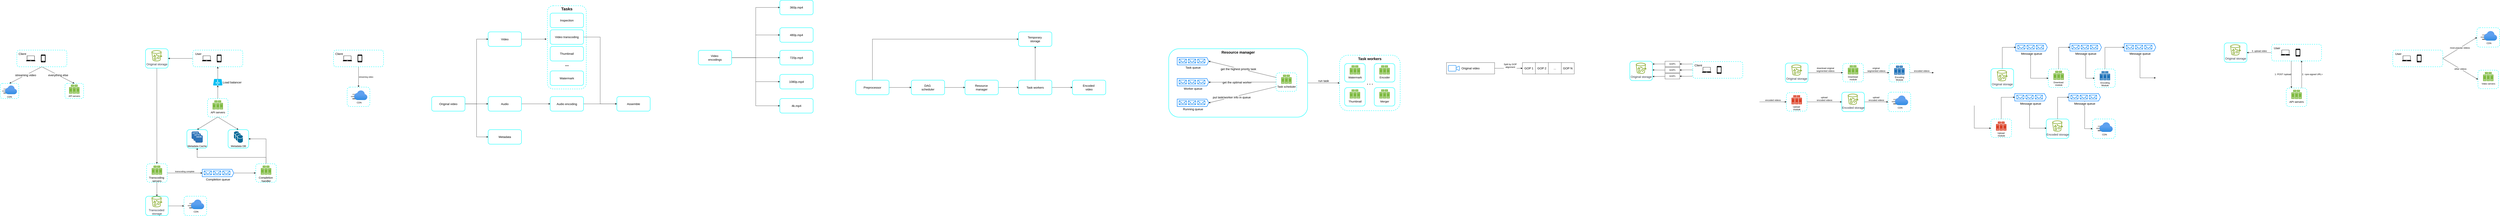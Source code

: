 <mxfile version="25.0.3">
  <diagram name="Page-1" id="iShj6CPr5NxjhSrO0xrF">
    <mxGraphModel dx="1405" dy="908" grid="1" gridSize="10" guides="1" tooltips="1" connect="1" arrows="1" fold="1" page="1" pageScale="1" pageWidth="827" pageHeight="1169" math="0" shadow="0">
      <root>
        <mxCell id="0" />
        <mxCell id="1" parent="0" />
        <mxCell id="EasMRN5pE0MNCgKCVuBe-1" value="upload&amp;nbsp;&lt;div&gt;encoded videos&lt;/div&gt;" style="edgeStyle=orthogonalEdgeStyle;shape=connector;rounded=0;orthogonalLoop=1;jettySize=auto;html=1;strokeColor=default;align=center;verticalAlign=bottom;fontFamily=Helvetica;fontSize=12;fontColor=default;labelBackgroundColor=none;endArrow=classic;" edge="1" parent="1" source="EasMRN5pE0MNCgKCVuBe-2" target="EasMRN5pE0MNCgKCVuBe-170">
          <mxGeometry relative="1" as="geometry" />
        </mxCell>
        <mxCell id="EasMRN5pE0MNCgKCVuBe-2" value="" style="rounded=1;whiteSpace=wrap;html=1;strokeColor=#00FFFF;strokeWidth=2;dashed=1;" vertex="1" parent="1">
          <mxGeometry x="9905.62" y="580" width="111.25" height="100" as="geometry" />
        </mxCell>
        <mxCell id="EasMRN5pE0MNCgKCVuBe-3" style="edgeStyle=orthogonalEdgeStyle;rounded=0;orthogonalLoop=1;jettySize=auto;html=1;entryX=0;entryY=0.5;entryDx=0;entryDy=0;" edge="1" parent="1" source="EasMRN5pE0MNCgKCVuBe-5" target="EasMRN5pE0MNCgKCVuBe-139">
          <mxGeometry relative="1" as="geometry" />
        </mxCell>
        <mxCell id="EasMRN5pE0MNCgKCVuBe-4" value="Split by GOP&lt;div&gt;alignment&lt;/div&gt;" style="edgeLabel;html=1;align=center;verticalAlign=bottom;resizable=0;points=[];fontSize=12;labelPosition=center;verticalLabelPosition=top;" vertex="1" connectable="0" parent="EasMRN5pE0MNCgKCVuBe-3">
          <mxGeometry x="0.114" y="-2" relative="1" as="geometry">
            <mxPoint as="offset" />
          </mxGeometry>
        </mxCell>
        <mxCell id="EasMRN5pE0MNCgKCVuBe-5" value="Original video" style="rounded=0;whiteSpace=wrap;html=1;align=center;fontSize=16;" vertex="1" parent="1">
          <mxGeometry x="8070" y="417.38" width="260" height="61.75" as="geometry" />
        </mxCell>
        <mxCell id="EasMRN5pE0MNCgKCVuBe-6" value="Task workers" style="rounded=1;whiteSpace=wrap;html=1;strokeColor=#00FFFF;strokeWidth=2;verticalAlign=top;fontSize=20;fontStyle=1;dashed=1;" vertex="1" parent="1">
          <mxGeometry x="7492.38" y="377.5" width="327.62" height="300" as="geometry" />
        </mxCell>
        <mxCell id="EasMRN5pE0MNCgKCVuBe-7" value="run task" style="edgeStyle=orthogonalEdgeStyle;rounded=0;orthogonalLoop=1;jettySize=auto;html=1;entryX=0;entryY=0.5;entryDx=0;entryDy=0;labelPosition=center;verticalLabelPosition=top;align=center;verticalAlign=bottom;fontSize=16;" edge="1" parent="1" source="EasMRN5pE0MNCgKCVuBe-8" target="EasMRN5pE0MNCgKCVuBe-6">
          <mxGeometry x="-0.004" relative="1" as="geometry">
            <mxPoint as="offset" />
          </mxGeometry>
        </mxCell>
        <mxCell id="EasMRN5pE0MNCgKCVuBe-8" value="Resource manager" style="rounded=1;whiteSpace=wrap;html=1;strokeColor=#00FFFF;strokeWidth=2;labelPosition=center;verticalLabelPosition=middle;align=center;verticalAlign=top;fontSize=20;fontStyle=1" vertex="1" parent="1">
          <mxGeometry x="6570" y="342.5" width="750" height="370" as="geometry" />
        </mxCell>
        <mxCell id="EasMRN5pE0MNCgKCVuBe-9" value="" style="rounded=1;whiteSpace=wrap;html=1;strokeColor=#00FFFF;strokeWidth=2;dashed=1;" vertex="1" parent="1">
          <mxGeometry x="1252.51" y="1140" width="122.5" height="105" as="geometry" />
        </mxCell>
        <mxCell id="EasMRN5pE0MNCgKCVuBe-10" style="edgeStyle=orthogonalEdgeStyle;rounded=0;orthogonalLoop=1;jettySize=auto;html=1;entryX=0.5;entryY=0;entryDx=0;entryDy=0;" edge="1" parent="1" source="EasMRN5pE0MNCgKCVuBe-11" target="EasMRN5pE0MNCgKCVuBe-53">
          <mxGeometry relative="1" as="geometry" />
        </mxCell>
        <mxCell id="EasMRN5pE0MNCgKCVuBe-11" value="" style="rounded=1;whiteSpace=wrap;html=1;strokeColor=#00FFFF;strokeWidth=2;" vertex="1" parent="1">
          <mxGeometry x="1044.65" y="342.5" width="122.5" height="105" as="geometry" />
        </mxCell>
        <mxCell id="EasMRN5pE0MNCgKCVuBe-12" value="" style="rounded=1;whiteSpace=wrap;html=1;spacingLeft=0;spacingTop=0;strokeColor=#00FFFF;strokeWidth=2;dashed=1;fontSize=16;spacing=0;" vertex="1" parent="1">
          <mxGeometry x="610" y="530" width="100.38" height="81.75" as="geometry" />
        </mxCell>
        <mxCell id="EasMRN5pE0MNCgKCVuBe-13" value="streaming video" style="rounded=0;orthogonalLoop=1;jettySize=auto;html=1;entryX=0.5;entryY=0;entryDx=0;entryDy=0;exitX=0.5;exitY=1;exitDx=0;exitDy=0;fontSize=16;" edge="1" parent="1" source="EasMRN5pE0MNCgKCVuBe-15" target="EasMRN5pE0MNCgKCVuBe-19">
          <mxGeometry relative="1" as="geometry" />
        </mxCell>
        <mxCell id="EasMRN5pE0MNCgKCVuBe-14" value="everything else" style="rounded=0;orthogonalLoop=1;jettySize=auto;html=1;entryX=0.5;entryY=0;entryDx=0;entryDy=0;exitX=0.5;exitY=1;exitDx=0;exitDy=0;fontSize=16;" edge="1" parent="1" source="EasMRN5pE0MNCgKCVuBe-15" target="EasMRN5pE0MNCgKCVuBe-12">
          <mxGeometry relative="1" as="geometry" />
        </mxCell>
        <mxCell id="EasMRN5pE0MNCgKCVuBe-15" value="Client" style="rounded=1;whiteSpace=wrap;html=1;spacingLeft=-210;spacingTop=-50;strokeColor=#00FFFF;strokeWidth=2;dashed=1;fontSize=16;" vertex="1" parent="1">
          <mxGeometry x="350" y="350" width="270" height="90" as="geometry" />
        </mxCell>
        <mxCell id="EasMRN5pE0MNCgKCVuBe-16" value="" style="sketch=0;aspect=fixed;pointerEvents=1;shadow=0;dashed=0;html=1;strokeColor=none;labelPosition=center;verticalLabelPosition=bottom;verticalAlign=top;align=center;fillColor=#000000;shape=mxgraph.azure.laptop" vertex="1" parent="1">
          <mxGeometry x="400" y="380" width="50" height="30" as="geometry" />
        </mxCell>
        <mxCell id="EasMRN5pE0MNCgKCVuBe-17" value="" style="sketch=0;pointerEvents=1;shadow=0;dashed=0;html=1;strokeColor=none;fillColor=#000000;labelPosition=center;verticalLabelPosition=bottom;verticalAlign=top;outlineConnect=0;align=center;shape=mxgraph.office.devices.cell_phone_iphone_standalone;" vertex="1" parent="1">
          <mxGeometry x="480" y="374" width="25" height="42" as="geometry" />
        </mxCell>
        <mxCell id="EasMRN5pE0MNCgKCVuBe-18" value="" style="shape=image;html=1;verticalAlign=top;verticalLabelPosition=bottom;labelBackgroundColor=#ffffff;imageAspect=0;aspect=fixed;image=https://cdn0.iconfinder.com/data/icons/iphone-7-airpods-icons-solid-style/24/apple-tv-box-128.png" vertex="1" parent="1">
          <mxGeometry x="530" y="360" width="70" height="70" as="geometry" />
        </mxCell>
        <mxCell id="EasMRN5pE0MNCgKCVuBe-19" value="" style="rounded=1;whiteSpace=wrap;html=1;spacingLeft=0;spacingTop=0;strokeColor=#00FFFF;strokeWidth=2;dashed=1;fontSize=16;spacing=0;" vertex="1" parent="1">
          <mxGeometry x="260" y="530" width="100.38" height="81.75" as="geometry" />
        </mxCell>
        <mxCell id="EasMRN5pE0MNCgKCVuBe-20" value="CDN" style="image;aspect=fixed;html=1;points=[];align=center;fontSize=12;image=img/lib/azure2/app_services/CDN_Profiles.svg;" vertex="1" parent="1">
          <mxGeometry x="269.81" y="541.12" width="80.75" height="47.5" as="geometry" />
        </mxCell>
        <mxCell id="EasMRN5pE0MNCgKCVuBe-21" value="API servers" style="sketch=0;pointerEvents=1;shadow=0;dashed=0;html=1;strokeColor=none;fillColor=#505050;labelPosition=center;verticalLabelPosition=bottom;verticalAlign=top;outlineConnect=0;align=center;shape=mxgraph.office.servers.server_farm;fillColor=#7FBA42;" vertex="1" parent="1">
          <mxGeometry x="632.19" y="536.38" width="56" height="49" as="geometry" />
        </mxCell>
        <mxCell id="EasMRN5pE0MNCgKCVuBe-22" style="edgeStyle=orthogonalEdgeStyle;rounded=0;orthogonalLoop=1;jettySize=auto;html=1;entryX=1;entryY=0.5;entryDx=0;entryDy=0;" edge="1" parent="1" source="EasMRN5pE0MNCgKCVuBe-23" target="EasMRN5pE0MNCgKCVuBe-11">
          <mxGeometry relative="1" as="geometry" />
        </mxCell>
        <mxCell id="EasMRN5pE0MNCgKCVuBe-23" value="User" style="rounded=1;whiteSpace=wrap;html=1;spacingLeft=-210;spacingTop=-50;strokeColor=#00FFFF;strokeWidth=2;dashed=1;fontSize=16;" vertex="1" parent="1">
          <mxGeometry x="1300" y="350" width="270" height="90" as="geometry" />
        </mxCell>
        <mxCell id="EasMRN5pE0MNCgKCVuBe-24" value="" style="sketch=0;aspect=fixed;pointerEvents=1;shadow=0;dashed=0;html=1;strokeColor=none;labelPosition=center;verticalLabelPosition=bottom;verticalAlign=top;align=center;fillColor=#000000;shape=mxgraph.azure.laptop" vertex="1" parent="1">
          <mxGeometry x="1350" y="380" width="50" height="30" as="geometry" />
        </mxCell>
        <mxCell id="EasMRN5pE0MNCgKCVuBe-25" value="" style="sketch=0;pointerEvents=1;shadow=0;dashed=0;html=1;strokeColor=none;fillColor=#000000;labelPosition=center;verticalLabelPosition=bottom;verticalAlign=top;outlineConnect=0;align=center;shape=mxgraph.office.devices.cell_phone_iphone_standalone;" vertex="1" parent="1">
          <mxGeometry x="1430" y="374" width="25" height="42" as="geometry" />
        </mxCell>
        <mxCell id="EasMRN5pE0MNCgKCVuBe-26" value="" style="shape=image;html=1;verticalAlign=top;verticalLabelPosition=bottom;labelBackgroundColor=#ffffff;imageAspect=0;aspect=fixed;image=https://cdn0.iconfinder.com/data/icons/iphone-7-airpods-icons-solid-style/24/apple-tv-box-128.png" vertex="1" parent="1">
          <mxGeometry x="1480" y="360" width="70" height="70" as="geometry" />
        </mxCell>
        <mxCell id="EasMRN5pE0MNCgKCVuBe-27" value="Original storage" style="sketch=0;outlineConnect=0;fontColor=#232F3E;gradientColor=none;fillColor=#7AA116;strokeColor=none;dashed=0;verticalLabelPosition=bottom;verticalAlign=top;align=center;html=1;fontSize=16;fontStyle=0;aspect=fixed;pointerEvents=1;shape=mxgraph.aws4.bucket_with_objects;" vertex="1" parent="1">
          <mxGeometry x="1077.53" y="351" width="56.73" height="59" as="geometry" />
        </mxCell>
        <mxCell id="EasMRN5pE0MNCgKCVuBe-28" style="edgeStyle=orthogonalEdgeStyle;rounded=0;orthogonalLoop=1;jettySize=auto;html=1;entryX=0.5;entryY=0;entryDx=0;entryDy=0;startArrow=classic;startFill=1;endArrow=none;endFill=0;" edge="1" parent="1" source="EasMRN5pE0MNCgKCVuBe-29" target="EasMRN5pE0MNCgKCVuBe-33">
          <mxGeometry relative="1" as="geometry" />
        </mxCell>
        <mxCell id="EasMRN5pE0MNCgKCVuBe-29" value="Load balancer" style="verticalLabelPosition=middle;html=1;verticalAlign=middle;align=left;strokeColor=none;fillColor=#00BEF2;shape=mxgraph.azure.azure_load_balancer;labelPosition=right;fontSize=16;" vertex="1" parent="1">
          <mxGeometry x="1410" y="506.12" width="50" height="35" as="geometry" />
        </mxCell>
        <mxCell id="EasMRN5pE0MNCgKCVuBe-30" style="edgeStyle=orthogonalEdgeStyle;rounded=0;orthogonalLoop=1;jettySize=auto;html=1;entryX=0.5;entryY=0;entryDx=0;entryDy=0;entryPerimeter=0;startArrow=classic;startFill=1;endArrow=none;endFill=0;" edge="1" parent="1" source="EasMRN5pE0MNCgKCVuBe-23" target="EasMRN5pE0MNCgKCVuBe-29">
          <mxGeometry relative="1" as="geometry" />
        </mxCell>
        <mxCell id="EasMRN5pE0MNCgKCVuBe-31" style="rounded=0;orthogonalLoop=1;jettySize=auto;html=1;exitX=0.5;exitY=1;exitDx=0;exitDy=0;entryX=0.5;entryY=0;entryDx=0;entryDy=0;" edge="1" parent="1" source="EasMRN5pE0MNCgKCVuBe-33" target="EasMRN5pE0MNCgKCVuBe-35">
          <mxGeometry relative="1" as="geometry" />
        </mxCell>
        <mxCell id="EasMRN5pE0MNCgKCVuBe-32" style="rounded=0;orthogonalLoop=1;jettySize=auto;html=1;entryX=0.5;entryY=0;entryDx=0;entryDy=0;exitX=0.5;exitY=1;exitDx=0;exitDy=0;" edge="1" parent="1" source="EasMRN5pE0MNCgKCVuBe-33" target="EasMRN5pE0MNCgKCVuBe-36">
          <mxGeometry relative="1" as="geometry" />
        </mxCell>
        <mxCell id="EasMRN5pE0MNCgKCVuBe-33" value="" style="rounded=1;whiteSpace=wrap;html=1;strokeColor=#00FFFF;strokeWidth=2;dashed=1;" vertex="1" parent="1">
          <mxGeometry x="1379.38" y="611.75" width="111.25" height="100" as="geometry" />
        </mxCell>
        <mxCell id="EasMRN5pE0MNCgKCVuBe-34" value="&lt;font style=&quot;font-size: 15px;&quot;&gt;API servers&lt;/font&gt;" style="sketch=0;pointerEvents=1;shadow=0;dashed=0;html=1;strokeColor=none;fillColor=#505050;labelPosition=center;verticalLabelPosition=bottom;verticalAlign=top;outlineConnect=0;align=center;shape=mxgraph.office.servers.server_farm;fillColor=#7FBA42;" vertex="1" parent="1">
          <mxGeometry x="1407.01" y="621.75" width="56" height="49" as="geometry" />
        </mxCell>
        <mxCell id="EasMRN5pE0MNCgKCVuBe-35" value="Metadata Cache" style="rounded=1;whiteSpace=wrap;html=1;strokeColor=#00FFFF;strokeWidth=2;fontSize=14;verticalAlign=bottom;" vertex="1" parent="1">
          <mxGeometry x="1268.13" y="780" width="111.25" height="100" as="geometry" />
        </mxCell>
        <mxCell id="EasMRN5pE0MNCgKCVuBe-36" value="Metadata DB" style="rounded=1;whiteSpace=wrap;html=1;strokeColor=#00FFFF;strokeWidth=2;verticalAlign=bottom;fontSize=14;" vertex="1" parent="1">
          <mxGeometry x="1490.63" y="780" width="111.25" height="100" as="geometry" />
        </mxCell>
        <mxCell id="EasMRN5pE0MNCgKCVuBe-37" value="" style="outlineConnect=0;dashed=0;verticalLabelPosition=bottom;verticalAlign=top;align=center;html=1;shape=mxgraph.aws3.cache_node;fillColor=#2E73B8;gradientColor=none;" vertex="1" parent="1">
          <mxGeometry x="1293.76" y="790" width="40" height="40" as="geometry" />
        </mxCell>
        <mxCell id="EasMRN5pE0MNCgKCVuBe-38" value="" style="outlineConnect=0;dashed=0;verticalLabelPosition=bottom;verticalAlign=top;align=center;html=1;shape=mxgraph.aws3.cache_node;fillColor=#2E73B8;gradientColor=none;" vertex="1" parent="1">
          <mxGeometry x="1303.76" y="800" width="40" height="40" as="geometry" />
        </mxCell>
        <mxCell id="EasMRN5pE0MNCgKCVuBe-39" value="" style="outlineConnect=0;dashed=0;verticalLabelPosition=bottom;verticalAlign=top;align=center;html=1;shape=mxgraph.aws3.cache_node;fillColor=#2E73B8;gradientColor=none;" vertex="1" parent="1">
          <mxGeometry x="1313.76" y="810" width="40" height="40" as="geometry" />
        </mxCell>
        <mxCell id="EasMRN5pE0MNCgKCVuBe-40" value="" style="shape=mxgraph.cisco.storage.relational_database;html=1;pointerEvents=1;dashed=0;fillColor=#036897;strokeColor=#ffffff;strokeWidth=2;verticalLabelPosition=bottom;verticalAlign=top;align=center;outlineConnect=0;" vertex="1" parent="1">
          <mxGeometry x="1521.26" y="788" width="30" height="44" as="geometry" />
        </mxCell>
        <mxCell id="EasMRN5pE0MNCgKCVuBe-41" value="" style="shape=mxgraph.cisco.storage.relational_database;html=1;pointerEvents=1;dashed=0;fillColor=#036897;strokeColor=#ffffff;strokeWidth=2;verticalLabelPosition=bottom;verticalAlign=top;align=center;outlineConnect=0;" vertex="1" parent="1">
          <mxGeometry x="1531.26" y="798" width="30" height="44" as="geometry" />
        </mxCell>
        <mxCell id="EasMRN5pE0MNCgKCVuBe-42" value="" style="shape=mxgraph.cisco.storage.relational_database;html=1;pointerEvents=1;dashed=0;fillColor=#036897;strokeColor=#ffffff;strokeWidth=2;verticalLabelPosition=bottom;verticalAlign=top;align=center;outlineConnect=0;" vertex="1" parent="1">
          <mxGeometry x="1541.26" y="808" width="30" height="44" as="geometry" />
        </mxCell>
        <mxCell id="EasMRN5pE0MNCgKCVuBe-43" style="edgeStyle=orthogonalEdgeStyle;rounded=0;orthogonalLoop=1;jettySize=auto;html=1;" edge="1" parent="1" source="EasMRN5pE0MNCgKCVuBe-44" target="EasMRN5pE0MNCgKCVuBe-50">
          <mxGeometry relative="1" as="geometry" />
        </mxCell>
        <mxCell id="EasMRN5pE0MNCgKCVuBe-44" value="Completion queue" style="html=1;shadow=0;dashed=0;align=center;verticalAlign=top;shape=mxgraph.arrows2.arrow;dy=0;dx=10;notch=0;strokeWidth=3;strokeColor=#3399FF;labelPosition=center;verticalLabelPosition=bottom;fontSize=16;spacing=0;" vertex="1" parent="1">
          <mxGeometry x="1351.26" y="994.5" width="170" height="40" as="geometry" />
        </mxCell>
        <mxCell id="EasMRN5pE0MNCgKCVuBe-45" value="" style="html=1;verticalLabelPosition=bottom;align=center;labelBackgroundColor=#ffffff;verticalAlign=top;strokeWidth=2;strokeColor=#0080F0;shadow=0;dashed=0;shape=mxgraph.ios7.icons.mail;" vertex="1" parent="1">
          <mxGeometry x="1361.26" y="1003" width="40" height="21.5" as="geometry" />
        </mxCell>
        <mxCell id="EasMRN5pE0MNCgKCVuBe-46" value="" style="html=1;verticalLabelPosition=bottom;align=center;labelBackgroundColor=#ffffff;verticalAlign=top;strokeWidth=2;strokeColor=#0080F0;shadow=0;dashed=0;shape=mxgraph.ios7.icons.mail;" vertex="1" parent="1">
          <mxGeometry x="1461.26" y="1003" width="40" height="21.5" as="geometry" />
        </mxCell>
        <mxCell id="EasMRN5pE0MNCgKCVuBe-47" value="" style="html=1;verticalLabelPosition=bottom;align=center;labelBackgroundColor=#ffffff;verticalAlign=top;strokeWidth=2;strokeColor=#0080F0;shadow=0;dashed=0;shape=mxgraph.ios7.icons.mail;" vertex="1" parent="1">
          <mxGeometry x="1411.26" y="1003" width="40" height="21.5" as="geometry" />
        </mxCell>
        <mxCell id="EasMRN5pE0MNCgKCVuBe-48" style="edgeStyle=orthogonalEdgeStyle;rounded=0;orthogonalLoop=1;jettySize=auto;html=1;entryX=1;entryY=0.5;entryDx=0;entryDy=0;" edge="1" parent="1" source="EasMRN5pE0MNCgKCVuBe-50" target="EasMRN5pE0MNCgKCVuBe-36">
          <mxGeometry relative="1" as="geometry">
            <Array as="points">
              <mxPoint x="1696" y="830" />
            </Array>
          </mxGeometry>
        </mxCell>
        <mxCell id="EasMRN5pE0MNCgKCVuBe-49" style="edgeStyle=orthogonalEdgeStyle;rounded=0;orthogonalLoop=1;jettySize=auto;html=1;entryX=0.5;entryY=1;entryDx=0;entryDy=0;" edge="1" parent="1" source="EasMRN5pE0MNCgKCVuBe-50" target="EasMRN5pE0MNCgKCVuBe-35">
          <mxGeometry relative="1" as="geometry">
            <Array as="points">
              <mxPoint x="1696" y="930" />
              <mxPoint x="1324" y="930" />
            </Array>
          </mxGeometry>
        </mxCell>
        <mxCell id="EasMRN5pE0MNCgKCVuBe-50" value="" style="rounded=1;whiteSpace=wrap;html=1;strokeColor=#00FFFF;strokeWidth=2;dashed=1;" vertex="1" parent="1">
          <mxGeometry x="1640" y="964.5" width="111.25" height="100" as="geometry" />
        </mxCell>
        <mxCell id="EasMRN5pE0MNCgKCVuBe-51" value="&lt;font style=&quot;font-size: 15px;&quot;&gt;Completion&amp;nbsp;&lt;/font&gt;&lt;div&gt;&lt;font style=&quot;font-size: 15px;&quot;&gt;handler&lt;/font&gt;&lt;/div&gt;" style="sketch=0;pointerEvents=1;shadow=0;dashed=0;html=1;strokeColor=none;fillColor=#505050;labelPosition=center;verticalLabelPosition=bottom;verticalAlign=top;outlineConnect=0;align=center;shape=mxgraph.office.servers.server_farm;fillColor=#7FBA42;" vertex="1" parent="1">
          <mxGeometry x="1667.63" y="974.5" width="56" height="49" as="geometry" />
        </mxCell>
        <mxCell id="EasMRN5pE0MNCgKCVuBe-52" style="edgeStyle=orthogonalEdgeStyle;rounded=0;orthogonalLoop=1;jettySize=auto;html=1;entryX=0.5;entryY=0;entryDx=0;entryDy=0;" edge="1" parent="1" source="EasMRN5pE0MNCgKCVuBe-53" target="EasMRN5pE0MNCgKCVuBe-57">
          <mxGeometry relative="1" as="geometry" />
        </mxCell>
        <mxCell id="EasMRN5pE0MNCgKCVuBe-53" value="" style="rounded=1;whiteSpace=wrap;html=1;strokeColor=#00FFFF;strokeWidth=2;dashed=1;" vertex="1" parent="1">
          <mxGeometry x="1050.63" y="964.5" width="111.25" height="100" as="geometry" />
        </mxCell>
        <mxCell id="EasMRN5pE0MNCgKCVuBe-54" value="&lt;font style=&quot;font-size: 15px;&quot;&gt;Transcoding&amp;nbsp;&lt;/font&gt;&lt;div&gt;&lt;font style=&quot;font-size: 15px;&quot;&gt;servers&lt;/font&gt;&lt;/div&gt;" style="sketch=0;pointerEvents=1;shadow=0;dashed=0;html=1;strokeColor=none;fillColor=#505050;labelPosition=center;verticalLabelPosition=bottom;verticalAlign=top;outlineConnect=0;align=center;shape=mxgraph.office.servers.server_farm;fillColor=#7FBA42;" vertex="1" parent="1">
          <mxGeometry x="1078.26" y="974.5" width="56" height="49" as="geometry" />
        </mxCell>
        <mxCell id="EasMRN5pE0MNCgKCVuBe-55" value="transcoding complete" style="edgeStyle=orthogonalEdgeStyle;rounded=0;orthogonalLoop=1;jettySize=auto;html=1;entryX=0;entryY=0.5;entryDx=0;entryDy=0;entryPerimeter=0;verticalAlign=bottom;labelPosition=center;verticalLabelPosition=top;align=center;" edge="1" parent="1" source="EasMRN5pE0MNCgKCVuBe-53" target="EasMRN5pE0MNCgKCVuBe-44">
          <mxGeometry relative="1" as="geometry" />
        </mxCell>
        <mxCell id="EasMRN5pE0MNCgKCVuBe-56" style="edgeStyle=orthogonalEdgeStyle;rounded=0;orthogonalLoop=1;jettySize=auto;html=1;entryX=0;entryY=0.5;entryDx=0;entryDy=0;" edge="1" parent="1" source="EasMRN5pE0MNCgKCVuBe-57" target="EasMRN5pE0MNCgKCVuBe-9">
          <mxGeometry relative="1" as="geometry" />
        </mxCell>
        <mxCell id="EasMRN5pE0MNCgKCVuBe-57" value="" style="rounded=1;whiteSpace=wrap;html=1;strokeColor=#00FFFF;strokeWidth=2;" vertex="1" parent="1">
          <mxGeometry x="1045.01" y="1140" width="122.5" height="105" as="geometry" />
        </mxCell>
        <mxCell id="EasMRN5pE0MNCgKCVuBe-58" value="Transcoded&amp;nbsp;&lt;div&gt;storage&lt;/div&gt;" style="sketch=0;outlineConnect=0;fontColor=#232F3E;gradientColor=none;fillColor=#7AA116;strokeColor=none;dashed=0;verticalLabelPosition=bottom;verticalAlign=top;align=center;html=1;fontSize=16;fontStyle=0;aspect=fixed;pointerEvents=1;shape=mxgraph.aws4.bucket_with_objects;" vertex="1" parent="1">
          <mxGeometry x="1077.89" y="1140" width="56.73" height="59" as="geometry" />
        </mxCell>
        <mxCell id="EasMRN5pE0MNCgKCVuBe-59" value="CDN" style="image;aspect=fixed;html=1;points=[];align=center;fontSize=12;image=img/lib/azure2/app_services/CDN_Profiles.svg;" vertex="1" parent="1">
          <mxGeometry x="1272.01" y="1157.75" width="89.25" height="52.5" as="geometry" />
        </mxCell>
        <mxCell id="EasMRN5pE0MNCgKCVuBe-60" value="streaming video" style="edgeStyle=orthogonalEdgeStyle;rounded=0;orthogonalLoop=1;jettySize=auto;html=1;entryX=0.5;entryY=0;entryDx=0;entryDy=0;labelPosition=right;verticalLabelPosition=middle;align=left;verticalAlign=middle;" edge="1" parent="1" source="EasMRN5pE0MNCgKCVuBe-61" target="EasMRN5pE0MNCgKCVuBe-65">
          <mxGeometry relative="1" as="geometry" />
        </mxCell>
        <mxCell id="EasMRN5pE0MNCgKCVuBe-61" value="Client" style="rounded=1;whiteSpace=wrap;html=1;spacingLeft=-210;spacingTop=-50;strokeColor=#00FFFF;strokeWidth=2;dashed=1;fontSize=16;" vertex="1" parent="1">
          <mxGeometry x="2060" y="350" width="270" height="90" as="geometry" />
        </mxCell>
        <mxCell id="EasMRN5pE0MNCgKCVuBe-62" value="" style="sketch=0;aspect=fixed;pointerEvents=1;shadow=0;dashed=0;html=1;strokeColor=none;labelPosition=center;verticalLabelPosition=bottom;verticalAlign=top;align=center;fillColor=#000000;shape=mxgraph.azure.laptop" vertex="1" parent="1">
          <mxGeometry x="2110" y="380" width="50" height="30" as="geometry" />
        </mxCell>
        <mxCell id="EasMRN5pE0MNCgKCVuBe-63" value="" style="sketch=0;pointerEvents=1;shadow=0;dashed=0;html=1;strokeColor=none;fillColor=#000000;labelPosition=center;verticalLabelPosition=bottom;verticalAlign=top;outlineConnect=0;align=center;shape=mxgraph.office.devices.cell_phone_iphone_standalone;" vertex="1" parent="1">
          <mxGeometry x="2190" y="374" width="25" height="42" as="geometry" />
        </mxCell>
        <mxCell id="EasMRN5pE0MNCgKCVuBe-64" value="" style="shape=image;html=1;verticalAlign=top;verticalLabelPosition=bottom;labelBackgroundColor=#ffffff;imageAspect=0;aspect=fixed;image=https://cdn0.iconfinder.com/data/icons/iphone-7-airpods-icons-solid-style/24/apple-tv-box-128.png" vertex="1" parent="1">
          <mxGeometry x="2240" y="360" width="70" height="70" as="geometry" />
        </mxCell>
        <mxCell id="EasMRN5pE0MNCgKCVuBe-65" value="" style="rounded=1;whiteSpace=wrap;html=1;strokeColor=#00FFFF;strokeWidth=2;dashed=1;" vertex="1" parent="1">
          <mxGeometry x="2133.75" y="550" width="122.5" height="105" as="geometry" />
        </mxCell>
        <mxCell id="EasMRN5pE0MNCgKCVuBe-66" value="CDN" style="image;aspect=fixed;html=1;points=[];align=center;fontSize=12;image=img/lib/azure2/app_services/CDN_Profiles.svg;" vertex="1" parent="1">
          <mxGeometry x="2153.25" y="567.75" width="89.25" height="52.5" as="geometry" />
        </mxCell>
        <mxCell id="EasMRN5pE0MNCgKCVuBe-67" style="edgeStyle=orthogonalEdgeStyle;rounded=0;orthogonalLoop=1;jettySize=auto;html=1;entryX=0;entryY=0.5;entryDx=0;entryDy=0;" edge="1" parent="1" source="EasMRN5pE0MNCgKCVuBe-70" target="EasMRN5pE0MNCgKCVuBe-72">
          <mxGeometry relative="1" as="geometry" />
        </mxCell>
        <mxCell id="EasMRN5pE0MNCgKCVuBe-68" style="edgeStyle=orthogonalEdgeStyle;rounded=0;orthogonalLoop=1;jettySize=auto;html=1;entryX=0;entryY=0.5;entryDx=0;entryDy=0;" edge="1" parent="1" source="EasMRN5pE0MNCgKCVuBe-70" target="EasMRN5pE0MNCgKCVuBe-73">
          <mxGeometry relative="1" as="geometry" />
        </mxCell>
        <mxCell id="EasMRN5pE0MNCgKCVuBe-69" style="edgeStyle=orthogonalEdgeStyle;rounded=0;orthogonalLoop=1;jettySize=auto;html=1;entryX=0;entryY=0.5;entryDx=0;entryDy=0;" edge="1" parent="1" source="EasMRN5pE0MNCgKCVuBe-70" target="EasMRN5pE0MNCgKCVuBe-74">
          <mxGeometry relative="1" as="geometry" />
        </mxCell>
        <mxCell id="EasMRN5pE0MNCgKCVuBe-70" value="Original video" style="rounded=1;whiteSpace=wrap;html=1;spacingLeft=0;spacingTop=0;strokeColor=#00FFFF;strokeWidth=2;fontSize=16;spacing=0;" vertex="1" parent="1">
          <mxGeometry x="2590" y="601.25" width="180" height="78.75" as="geometry" />
        </mxCell>
        <mxCell id="EasMRN5pE0MNCgKCVuBe-71" style="edgeStyle=orthogonalEdgeStyle;rounded=0;orthogonalLoop=1;jettySize=auto;html=1;" edge="1" parent="1" source="EasMRN5pE0MNCgKCVuBe-72" target="EasMRN5pE0MNCgKCVuBe-76">
          <mxGeometry relative="1" as="geometry" />
        </mxCell>
        <mxCell id="EasMRN5pE0MNCgKCVuBe-72" value="Audio" style="rounded=1;whiteSpace=wrap;html=1;spacingLeft=0;spacingTop=0;strokeColor=#00FFFF;strokeWidth=2;fontSize=16;spacing=0;" vertex="1" parent="1">
          <mxGeometry x="2895" y="601.25" width="180" height="78.75" as="geometry" />
        </mxCell>
        <mxCell id="EasMRN5pE0MNCgKCVuBe-73" value="Video" style="rounded=1;whiteSpace=wrap;html=1;spacingLeft=0;spacingTop=0;strokeColor=#00FFFF;strokeWidth=2;fontSize=16;spacing=0;" vertex="1" parent="1">
          <mxGeometry x="2895" y="251.25" width="180" height="78.75" as="geometry" />
        </mxCell>
        <mxCell id="EasMRN5pE0MNCgKCVuBe-74" value="Metadata" style="rounded=1;whiteSpace=wrap;html=1;spacingLeft=0;spacingTop=0;strokeColor=#00FFFF;strokeWidth=2;fontSize=16;spacing=0;" vertex="1" parent="1">
          <mxGeometry x="2895" y="780" width="180" height="78.75" as="geometry" />
        </mxCell>
        <mxCell id="EasMRN5pE0MNCgKCVuBe-75" style="edgeStyle=orthogonalEdgeStyle;rounded=0;orthogonalLoop=1;jettySize=auto;html=1;entryX=0;entryY=0.5;entryDx=0;entryDy=0;" edge="1" parent="1" source="EasMRN5pE0MNCgKCVuBe-76" target="EasMRN5pE0MNCgKCVuBe-85">
          <mxGeometry relative="1" as="geometry" />
        </mxCell>
        <mxCell id="EasMRN5pE0MNCgKCVuBe-76" value="Audio encoding" style="rounded=1;whiteSpace=wrap;html=1;spacingLeft=0;spacingTop=0;strokeColor=#00FFFF;strokeWidth=2;fontSize=16;spacing=0;" vertex="1" parent="1">
          <mxGeometry x="3230" y="601.25" width="180" height="78.75" as="geometry" />
        </mxCell>
        <mxCell id="EasMRN5pE0MNCgKCVuBe-77" value="Tasks" style="rounded=1;whiteSpace=wrap;html=1;spacingLeft=0;spacingTop=0;strokeColor=#00FFFF;strokeWidth=2;fontSize=22;spacing=0;verticalAlign=top;fontStyle=1;dashed=1;" vertex="1" parent="1">
          <mxGeometry x="3215" y="110" width="210" height="450" as="geometry" />
        </mxCell>
        <mxCell id="EasMRN5pE0MNCgKCVuBe-78" value="Inspection" style="rounded=1;whiteSpace=wrap;html=1;spacingLeft=0;spacingTop=0;strokeColor=#00FFFF;strokeWidth=2;fontSize=16;spacing=0;" vertex="1" parent="1">
          <mxGeometry x="3230" y="150" width="180" height="78.75" as="geometry" />
        </mxCell>
        <mxCell id="EasMRN5pE0MNCgKCVuBe-79" value="Thumbnail" style="rounded=1;whiteSpace=wrap;html=1;spacingLeft=0;spacingTop=0;strokeColor=#00FFFF;strokeWidth=2;fontSize=16;spacing=0;" vertex="1" parent="1">
          <mxGeometry x="3230" y="330" width="180" height="78.75" as="geometry" />
        </mxCell>
        <mxCell id="EasMRN5pE0MNCgKCVuBe-80" style="edgeStyle=orthogonalEdgeStyle;rounded=0;orthogonalLoop=1;jettySize=auto;html=1;entryX=0;entryY=0.5;entryDx=0;entryDy=0;" edge="1" parent="1" source="EasMRN5pE0MNCgKCVuBe-81" target="EasMRN5pE0MNCgKCVuBe-85">
          <mxGeometry relative="1" as="geometry" />
        </mxCell>
        <mxCell id="EasMRN5pE0MNCgKCVuBe-81" value="Video transcoding" style="rounded=1;whiteSpace=wrap;html=1;spacingLeft=0;spacingTop=0;strokeColor=#00FFFF;strokeWidth=2;fontSize=16;spacing=0;" vertex="1" parent="1">
          <mxGeometry x="3230" y="240" width="180" height="78.75" as="geometry" />
        </mxCell>
        <mxCell id="EasMRN5pE0MNCgKCVuBe-82" value="Watermark" style="rounded=1;whiteSpace=wrap;html=1;spacingLeft=0;spacingTop=0;strokeColor=#00FFFF;strokeWidth=2;fontSize=16;spacing=0;" vertex="1" parent="1">
          <mxGeometry x="3230" y="462.37" width="180" height="78.75" as="geometry" />
        </mxCell>
        <mxCell id="EasMRN5pE0MNCgKCVuBe-83" value="..." style="text;html=1;align=center;verticalAlign=middle;resizable=0;points=[];autosize=1;strokeColor=none;fillColor=none;fontSize=24;fontStyle=1" vertex="1" parent="1">
          <mxGeometry x="3300" y="407.5" width="40" height="40" as="geometry" />
        </mxCell>
        <mxCell id="EasMRN5pE0MNCgKCVuBe-84" style="edgeStyle=orthogonalEdgeStyle;rounded=0;orthogonalLoop=1;jettySize=auto;html=1;entryX=-0.024;entryY=0.401;entryDx=0;entryDy=0;entryPerimeter=0;" edge="1" parent="1" source="EasMRN5pE0MNCgKCVuBe-73" target="EasMRN5pE0MNCgKCVuBe-77">
          <mxGeometry relative="1" as="geometry" />
        </mxCell>
        <mxCell id="EasMRN5pE0MNCgKCVuBe-85" value="Assemble" style="rounded=1;whiteSpace=wrap;html=1;spacingLeft=0;spacingTop=0;strokeColor=#00FFFF;strokeWidth=2;fontSize=16;spacing=0;" vertex="1" parent="1">
          <mxGeometry x="3590" y="601.25" width="180" height="78.75" as="geometry" />
        </mxCell>
        <mxCell id="EasMRN5pE0MNCgKCVuBe-86" style="edgeStyle=orthogonalEdgeStyle;rounded=0;orthogonalLoop=1;jettySize=auto;html=1;entryX=0;entryY=0.5;entryDx=0;entryDy=0;" edge="1" parent="1" source="EasMRN5pE0MNCgKCVuBe-91" target="EasMRN5pE0MNCgKCVuBe-92">
          <mxGeometry relative="1" as="geometry" />
        </mxCell>
        <mxCell id="EasMRN5pE0MNCgKCVuBe-87" style="edgeStyle=orthogonalEdgeStyle;rounded=0;orthogonalLoop=1;jettySize=auto;html=1;entryX=0;entryY=0.5;entryDx=0;entryDy=0;" edge="1" parent="1" source="EasMRN5pE0MNCgKCVuBe-91" target="EasMRN5pE0MNCgKCVuBe-93">
          <mxGeometry relative="1" as="geometry" />
        </mxCell>
        <mxCell id="EasMRN5pE0MNCgKCVuBe-88" style="edgeStyle=orthogonalEdgeStyle;rounded=0;orthogonalLoop=1;jettySize=auto;html=1;entryX=0;entryY=0.5;entryDx=0;entryDy=0;" edge="1" parent="1" source="EasMRN5pE0MNCgKCVuBe-91" target="EasMRN5pE0MNCgKCVuBe-94">
          <mxGeometry relative="1" as="geometry" />
        </mxCell>
        <mxCell id="EasMRN5pE0MNCgKCVuBe-89" style="edgeStyle=orthogonalEdgeStyle;rounded=0;orthogonalLoop=1;jettySize=auto;html=1;entryX=0;entryY=0.5;entryDx=0;entryDy=0;" edge="1" parent="1" source="EasMRN5pE0MNCgKCVuBe-91" target="EasMRN5pE0MNCgKCVuBe-95">
          <mxGeometry relative="1" as="geometry" />
        </mxCell>
        <mxCell id="EasMRN5pE0MNCgKCVuBe-90" style="edgeStyle=orthogonalEdgeStyle;rounded=0;orthogonalLoop=1;jettySize=auto;html=1;entryX=0;entryY=0.5;entryDx=0;entryDy=0;" edge="1" parent="1" source="EasMRN5pE0MNCgKCVuBe-91" target="EasMRN5pE0MNCgKCVuBe-96">
          <mxGeometry relative="1" as="geometry" />
        </mxCell>
        <mxCell id="EasMRN5pE0MNCgKCVuBe-91" value="Video&amp;nbsp;&lt;div&gt;encodings&lt;/div&gt;" style="rounded=1;whiteSpace=wrap;html=1;spacingLeft=0;spacingTop=0;strokeColor=#00FFFF;strokeWidth=2;fontSize=16;spacing=0;" vertex="1" parent="1">
          <mxGeometry x="4030" y="351.25" width="180" height="78.75" as="geometry" />
        </mxCell>
        <mxCell id="EasMRN5pE0MNCgKCVuBe-92" value="720p.mp4" style="rounded=1;whiteSpace=wrap;html=1;spacingLeft=0;spacingTop=0;strokeColor=#00FFFF;strokeWidth=2;fontSize=16;spacing=0;" vertex="1" parent="1">
          <mxGeometry x="4470" y="351.25" width="180" height="78.75" as="geometry" />
        </mxCell>
        <mxCell id="EasMRN5pE0MNCgKCVuBe-93" value="480p.mp4" style="rounded=1;whiteSpace=wrap;html=1;spacingLeft=0;spacingTop=0;strokeColor=#00FFFF;strokeWidth=2;fontSize=16;spacing=0;" vertex="1" parent="1">
          <mxGeometry x="4470" y="228.75" width="180" height="78.75" as="geometry" />
        </mxCell>
        <mxCell id="EasMRN5pE0MNCgKCVuBe-94" value="360p.mp4" style="rounded=1;whiteSpace=wrap;html=1;spacingLeft=0;spacingTop=0;strokeColor=#00FFFF;strokeWidth=2;fontSize=16;spacing=0;" vertex="1" parent="1">
          <mxGeometry x="4470" y="80" width="180" height="78.75" as="geometry" />
        </mxCell>
        <mxCell id="EasMRN5pE0MNCgKCVuBe-95" value="1080p.mp4" style="rounded=1;whiteSpace=wrap;html=1;spacingLeft=0;spacingTop=0;strokeColor=#00FFFF;strokeWidth=2;fontSize=16;spacing=0;" vertex="1" parent="1">
          <mxGeometry x="4470" y="481.25" width="180" height="78.75" as="geometry" />
        </mxCell>
        <mxCell id="EasMRN5pE0MNCgKCVuBe-96" value="4k.mp4" style="rounded=1;whiteSpace=wrap;html=1;spacingLeft=0;spacingTop=0;strokeColor=#00FFFF;strokeWidth=2;fontSize=16;spacing=0;" vertex="1" parent="1">
          <mxGeometry x="4470" y="611.75" width="180" height="78.75" as="geometry" />
        </mxCell>
        <mxCell id="EasMRN5pE0MNCgKCVuBe-97" style="edgeStyle=orthogonalEdgeStyle;rounded=0;orthogonalLoop=1;jettySize=auto;html=1;entryX=0;entryY=0.5;entryDx=0;entryDy=0;" edge="1" parent="1" source="EasMRN5pE0MNCgKCVuBe-99" target="EasMRN5pE0MNCgKCVuBe-101">
          <mxGeometry relative="1" as="geometry" />
        </mxCell>
        <mxCell id="EasMRN5pE0MNCgKCVuBe-98" style="edgeStyle=orthogonalEdgeStyle;rounded=0;orthogonalLoop=1;jettySize=auto;html=1;entryX=0;entryY=0.5;entryDx=0;entryDy=0;" edge="1" parent="1" source="EasMRN5pE0MNCgKCVuBe-99" target="EasMRN5pE0MNCgKCVuBe-108">
          <mxGeometry relative="1" as="geometry">
            <Array as="points">
              <mxPoint x="4970" y="290" />
            </Array>
          </mxGeometry>
        </mxCell>
        <mxCell id="EasMRN5pE0MNCgKCVuBe-99" value="Preprocessor" style="rounded=1;whiteSpace=wrap;html=1;spacingLeft=0;spacingTop=0;strokeColor=#00FFFF;strokeWidth=2;fontSize=16;spacing=0;" vertex="1" parent="1">
          <mxGeometry x="4880" y="512.5" width="180" height="78.75" as="geometry" />
        </mxCell>
        <mxCell id="EasMRN5pE0MNCgKCVuBe-100" style="edgeStyle=orthogonalEdgeStyle;rounded=0;orthogonalLoop=1;jettySize=auto;html=1;entryX=0;entryY=0.5;entryDx=0;entryDy=0;" edge="1" parent="1" source="EasMRN5pE0MNCgKCVuBe-101" target="EasMRN5pE0MNCgKCVuBe-103">
          <mxGeometry relative="1" as="geometry" />
        </mxCell>
        <mxCell id="EasMRN5pE0MNCgKCVuBe-101" value="DAG&amp;nbsp;&lt;div&gt;scheduler&lt;/div&gt;" style="rounded=1;whiteSpace=wrap;html=1;spacingLeft=0;spacingTop=0;strokeColor=#00FFFF;strokeWidth=2;fontSize=16;spacing=0;" vertex="1" parent="1">
          <mxGeometry x="5180" y="512.5" width="180" height="78.75" as="geometry" />
        </mxCell>
        <mxCell id="EasMRN5pE0MNCgKCVuBe-102" style="edgeStyle=orthogonalEdgeStyle;rounded=0;orthogonalLoop=1;jettySize=auto;html=1;entryX=0;entryY=0.5;entryDx=0;entryDy=0;" edge="1" parent="1" source="EasMRN5pE0MNCgKCVuBe-103" target="EasMRN5pE0MNCgKCVuBe-106">
          <mxGeometry relative="1" as="geometry" />
        </mxCell>
        <mxCell id="EasMRN5pE0MNCgKCVuBe-103" value="Resource&lt;span style=&quot;white-space: pre;&quot;&gt;&#x9;&lt;/span&gt;&lt;div&gt;&lt;span style=&quot;white-space: pre;&quot;&gt;manager&lt;/span&gt;&lt;/div&gt;" style="rounded=1;whiteSpace=wrap;html=1;spacingLeft=0;spacingTop=0;strokeColor=#00FFFF;strokeWidth=2;fontSize=16;spacing=0;" vertex="1" parent="1">
          <mxGeometry x="5470" y="512.5" width="180" height="78.75" as="geometry" />
        </mxCell>
        <mxCell id="EasMRN5pE0MNCgKCVuBe-104" style="edgeStyle=orthogonalEdgeStyle;rounded=0;orthogonalLoop=1;jettySize=auto;html=1;entryX=0;entryY=0.5;entryDx=0;entryDy=0;" edge="1" parent="1" source="EasMRN5pE0MNCgKCVuBe-106" target="EasMRN5pE0MNCgKCVuBe-107">
          <mxGeometry relative="1" as="geometry" />
        </mxCell>
        <mxCell id="EasMRN5pE0MNCgKCVuBe-105" style="edgeStyle=orthogonalEdgeStyle;rounded=0;orthogonalLoop=1;jettySize=auto;html=1;entryX=0.5;entryY=1;entryDx=0;entryDy=0;" edge="1" parent="1" source="EasMRN5pE0MNCgKCVuBe-106" target="EasMRN5pE0MNCgKCVuBe-108">
          <mxGeometry relative="1" as="geometry" />
        </mxCell>
        <mxCell id="EasMRN5pE0MNCgKCVuBe-106" value="Task workers" style="rounded=1;whiteSpace=wrap;html=1;spacingLeft=0;spacingTop=0;strokeColor=#00FFFF;strokeWidth=2;fontSize=16;spacing=0;" vertex="1" parent="1">
          <mxGeometry x="5759" y="512.5" width="180" height="78.75" as="geometry" />
        </mxCell>
        <mxCell id="EasMRN5pE0MNCgKCVuBe-107" value="Encoded&amp;nbsp;&lt;div&gt;video&lt;/div&gt;" style="rounded=1;whiteSpace=wrap;html=1;spacingLeft=0;spacingTop=0;strokeColor=#00FFFF;strokeWidth=2;fontSize=16;spacing=0;" vertex="1" parent="1">
          <mxGeometry x="6050" y="512.5" width="180" height="78.75" as="geometry" />
        </mxCell>
        <mxCell id="EasMRN5pE0MNCgKCVuBe-108" value="Temporary&amp;nbsp;&lt;div&gt;storage&lt;/div&gt;" style="rounded=1;whiteSpace=wrap;html=1;spacingLeft=0;spacingTop=0;strokeColor=#00FFFF;strokeWidth=2;fontSize=16;spacing=0;" vertex="1" parent="1">
          <mxGeometry x="5759" y="251.25" width="180" height="78.75" as="geometry" />
        </mxCell>
        <mxCell id="EasMRN5pE0MNCgKCVuBe-109" value="Task queue" style="html=1;shadow=0;dashed=0;align=center;verticalAlign=top;shape=mxgraph.arrows2.arrow;dy=0;dx=10;notch=0;strokeWidth=3;strokeColor=#3399FF;labelPosition=center;verticalLabelPosition=bottom;fontSize=16;spacing=0;" vertex="1" parent="1">
          <mxGeometry x="6616" y="390" width="170" height="40" as="geometry" />
        </mxCell>
        <mxCell id="EasMRN5pE0MNCgKCVuBe-110" value="" style="html=1;verticalLabelPosition=bottom;align=center;labelBackgroundColor=#ffffff;verticalAlign=top;strokeWidth=2;strokeColor=#0080F0;shadow=0;dashed=0;shape=mxgraph.ios7.icons.mail;" vertex="1" parent="1">
          <mxGeometry x="6626" y="398.5" width="40" height="21.5" as="geometry" />
        </mxCell>
        <mxCell id="EasMRN5pE0MNCgKCVuBe-111" value="" style="html=1;verticalLabelPosition=bottom;align=center;labelBackgroundColor=#ffffff;verticalAlign=top;strokeWidth=2;strokeColor=#0080F0;shadow=0;dashed=0;shape=mxgraph.ios7.icons.mail;" vertex="1" parent="1">
          <mxGeometry x="6726" y="398.5" width="40" height="21.5" as="geometry" />
        </mxCell>
        <mxCell id="EasMRN5pE0MNCgKCVuBe-112" value="" style="html=1;verticalLabelPosition=bottom;align=center;labelBackgroundColor=#ffffff;verticalAlign=top;strokeWidth=2;strokeColor=#0080F0;shadow=0;dashed=0;shape=mxgraph.ios7.icons.mail;" vertex="1" parent="1">
          <mxGeometry x="6676" y="398.5" width="40" height="21.5" as="geometry" />
        </mxCell>
        <mxCell id="EasMRN5pE0MNCgKCVuBe-113" value="Worker queue" style="html=1;shadow=0;dashed=0;align=center;verticalAlign=top;shape=mxgraph.arrows2.arrow;dy=0;dx=10;notch=0;strokeWidth=3;strokeColor=#3399FF;labelPosition=center;verticalLabelPosition=bottom;fontSize=16;spacing=0;" vertex="1" parent="1">
          <mxGeometry x="6616" y="503.62" width="170" height="40" as="geometry" />
        </mxCell>
        <mxCell id="EasMRN5pE0MNCgKCVuBe-114" value="" style="html=1;verticalLabelPosition=bottom;align=center;labelBackgroundColor=#ffffff;verticalAlign=top;strokeWidth=2;strokeColor=#0080F0;shadow=0;dashed=0;shape=mxgraph.ios7.icons.mail;" vertex="1" parent="1">
          <mxGeometry x="6626" y="512.12" width="40" height="21.5" as="geometry" />
        </mxCell>
        <mxCell id="EasMRN5pE0MNCgKCVuBe-115" value="" style="html=1;verticalLabelPosition=bottom;align=center;labelBackgroundColor=#ffffff;verticalAlign=top;strokeWidth=2;strokeColor=#0080F0;shadow=0;dashed=0;shape=mxgraph.ios7.icons.mail;" vertex="1" parent="1">
          <mxGeometry x="6726" y="512.12" width="40" height="21.5" as="geometry" />
        </mxCell>
        <mxCell id="EasMRN5pE0MNCgKCVuBe-116" value="" style="html=1;verticalLabelPosition=bottom;align=center;labelBackgroundColor=#ffffff;verticalAlign=top;strokeWidth=2;strokeColor=#0080F0;shadow=0;dashed=0;shape=mxgraph.ios7.icons.mail;" vertex="1" parent="1">
          <mxGeometry x="6676" y="512.12" width="40" height="21.5" as="geometry" />
        </mxCell>
        <mxCell id="EasMRN5pE0MNCgKCVuBe-117" value="Running queue" style="html=1;shadow=0;dashed=0;align=center;verticalAlign=top;shape=mxgraph.arrows2.arrow;dy=0;dx=10;notch=0;strokeWidth=3;strokeColor=#3399FF;labelPosition=center;verticalLabelPosition=bottom;fontSize=16;spacing=0;" vertex="1" parent="1">
          <mxGeometry x="6616" y="615" width="170" height="40" as="geometry" />
        </mxCell>
        <mxCell id="EasMRN5pE0MNCgKCVuBe-118" value="" style="html=1;verticalLabelPosition=bottom;align=center;labelBackgroundColor=#ffffff;verticalAlign=top;strokeWidth=2;strokeColor=#0080F0;shadow=0;dashed=0;shape=mxgraph.ios7.icons.mail;" vertex="1" parent="1">
          <mxGeometry x="6626" y="623.5" width="40" height="21.5" as="geometry" />
        </mxCell>
        <mxCell id="EasMRN5pE0MNCgKCVuBe-119" value="" style="html=1;verticalLabelPosition=bottom;align=center;labelBackgroundColor=#ffffff;verticalAlign=top;strokeWidth=2;strokeColor=#0080F0;shadow=0;dashed=0;shape=mxgraph.ios7.icons.mail;" vertex="1" parent="1">
          <mxGeometry x="6726" y="623.5" width="40" height="21.5" as="geometry" />
        </mxCell>
        <mxCell id="EasMRN5pE0MNCgKCVuBe-120" value="" style="html=1;verticalLabelPosition=bottom;align=center;labelBackgroundColor=#ffffff;verticalAlign=top;strokeWidth=2;strokeColor=#0080F0;shadow=0;dashed=0;shape=mxgraph.ios7.icons.mail;" vertex="1" parent="1">
          <mxGeometry x="6676" y="623.5" width="40" height="21.5" as="geometry" />
        </mxCell>
        <mxCell id="EasMRN5pE0MNCgKCVuBe-121" value="" style="rounded=1;whiteSpace=wrap;html=1;strokeColor=#00FFFF;strokeWidth=2;dashed=1;" vertex="1" parent="1">
          <mxGeometry x="7150" y="472.87" width="111.25" height="100" as="geometry" />
        </mxCell>
        <mxCell id="EasMRN5pE0MNCgKCVuBe-122" value="&lt;span style=&quot;font-size: 15px;&quot;&gt;Task scheduler&lt;/span&gt;" style="sketch=0;pointerEvents=1;shadow=0;dashed=0;html=1;strokeColor=none;fillColor=#505050;labelPosition=center;verticalLabelPosition=bottom;verticalAlign=top;outlineConnect=0;align=center;shape=mxgraph.office.servers.server_farm;fillColor=#7FBA42;" vertex="1" parent="1">
          <mxGeometry x="7177.63" y="482.87" width="56" height="49" as="geometry" />
        </mxCell>
        <mxCell id="EasMRN5pE0MNCgKCVuBe-123" style="rounded=0;orthogonalLoop=1;jettySize=auto;html=1;exitX=0;exitY=0.25;exitDx=0;exitDy=0;entryX=1;entryY=0.5;entryDx=0;entryDy=0;entryPerimeter=0;" edge="1" parent="1" source="EasMRN5pE0MNCgKCVuBe-121" target="EasMRN5pE0MNCgKCVuBe-109">
          <mxGeometry relative="1" as="geometry" />
        </mxCell>
        <mxCell id="EasMRN5pE0MNCgKCVuBe-124" value="get the highest priority task" style="edgeLabel;html=1;align=center;verticalAlign=middle;resizable=0;points=[];fontSize=16;" vertex="1" connectable="0" parent="EasMRN5pE0MNCgKCVuBe-123">
          <mxGeometry x="0.119" y="3" relative="1" as="geometry">
            <mxPoint as="offset" />
          </mxGeometry>
        </mxCell>
        <mxCell id="EasMRN5pE0MNCgKCVuBe-125" style="edgeStyle=orthogonalEdgeStyle;rounded=0;orthogonalLoop=1;jettySize=auto;html=1;entryX=1;entryY=0.5;entryDx=0;entryDy=0;entryPerimeter=0;" edge="1" parent="1" source="EasMRN5pE0MNCgKCVuBe-121" target="EasMRN5pE0MNCgKCVuBe-113">
          <mxGeometry relative="1" as="geometry" />
        </mxCell>
        <mxCell id="EasMRN5pE0MNCgKCVuBe-126" value="get the optimal worker" style="edgeLabel;html=1;align=center;verticalAlign=middle;resizable=0;points=[];fontSize=16;" vertex="1" connectable="0" parent="EasMRN5pE0MNCgKCVuBe-125">
          <mxGeometry x="0.161" relative="1" as="geometry">
            <mxPoint as="offset" />
          </mxGeometry>
        </mxCell>
        <mxCell id="EasMRN5pE0MNCgKCVuBe-127" style="rounded=0;orthogonalLoop=1;jettySize=auto;html=1;exitX=0;exitY=0.75;exitDx=0;exitDy=0;entryX=1;entryY=0.5;entryDx=0;entryDy=0;entryPerimeter=0;" edge="1" parent="1" source="EasMRN5pE0MNCgKCVuBe-121" target="EasMRN5pE0MNCgKCVuBe-117">
          <mxGeometry relative="1" as="geometry" />
        </mxCell>
        <mxCell id="EasMRN5pE0MNCgKCVuBe-128" value="put task/worker info in queue" style="edgeLabel;html=1;align=center;verticalAlign=middle;resizable=0;points=[];fontSize=16;" vertex="1" connectable="0" parent="EasMRN5pE0MNCgKCVuBe-127">
          <mxGeometry x="0.316" y="-1" relative="1" as="geometry">
            <mxPoint as="offset" />
          </mxGeometry>
        </mxCell>
        <mxCell id="EasMRN5pE0MNCgKCVuBe-129" value="" style="rounded=1;whiteSpace=wrap;html=1;strokeColor=#00FFFF;strokeWidth=2;" vertex="1" parent="1">
          <mxGeometry x="7520" y="422.5" width="111.25" height="100" as="geometry" />
        </mxCell>
        <mxCell id="EasMRN5pE0MNCgKCVuBe-130" value="&lt;span style=&quot;font-size: 15px;&quot;&gt;Watermark&lt;/span&gt;" style="sketch=0;pointerEvents=1;shadow=0;dashed=0;html=1;strokeColor=none;fillColor=#505050;labelPosition=center;verticalLabelPosition=bottom;verticalAlign=top;outlineConnect=0;align=center;shape=mxgraph.office.servers.server_farm;fillColor=#7FBA42;" vertex="1" parent="1">
          <mxGeometry x="7547.63" y="432.5" width="56" height="49" as="geometry" />
        </mxCell>
        <mxCell id="EasMRN5pE0MNCgKCVuBe-131" value="" style="rounded=1;whiteSpace=wrap;html=1;strokeColor=#00FFFF;strokeWidth=2;" vertex="1" parent="1">
          <mxGeometry x="7680" y="422.5" width="111.25" height="100" as="geometry" />
        </mxCell>
        <mxCell id="EasMRN5pE0MNCgKCVuBe-132" value="&lt;span style=&quot;font-size: 15px;&quot;&gt;Encoder&lt;/span&gt;" style="sketch=0;pointerEvents=1;shadow=0;dashed=0;html=1;strokeColor=none;fillColor=#505050;labelPosition=center;verticalLabelPosition=bottom;verticalAlign=top;outlineConnect=0;align=center;shape=mxgraph.office.servers.server_farm;fillColor=#7FBA42;" vertex="1" parent="1">
          <mxGeometry x="7707.63" y="432.5" width="56" height="49" as="geometry" />
        </mxCell>
        <mxCell id="EasMRN5pE0MNCgKCVuBe-133" value="" style="rounded=1;whiteSpace=wrap;html=1;strokeColor=#00FFFF;strokeWidth=2;" vertex="1" parent="1">
          <mxGeometry x="7520" y="552.5" width="111.25" height="100" as="geometry" />
        </mxCell>
        <mxCell id="EasMRN5pE0MNCgKCVuBe-134" value="&lt;span style=&quot;font-size: 15px;&quot;&gt;Thumbnail&lt;/span&gt;" style="sketch=0;pointerEvents=1;shadow=0;dashed=0;html=1;strokeColor=none;fillColor=#505050;labelPosition=center;verticalLabelPosition=bottom;verticalAlign=top;outlineConnect=0;align=center;shape=mxgraph.office.servers.server_farm;fillColor=#7FBA42;" vertex="1" parent="1">
          <mxGeometry x="7547.63" y="562.5" width="56" height="49" as="geometry" />
        </mxCell>
        <mxCell id="EasMRN5pE0MNCgKCVuBe-135" value="" style="rounded=1;whiteSpace=wrap;html=1;strokeColor=#00FFFF;strokeWidth=2;" vertex="1" parent="1">
          <mxGeometry x="7680" y="552.5" width="111.25" height="100" as="geometry" />
        </mxCell>
        <mxCell id="EasMRN5pE0MNCgKCVuBe-136" value="&lt;span style=&quot;font-size: 15px;&quot;&gt;Merger&lt;/span&gt;" style="sketch=0;pointerEvents=1;shadow=0;dashed=0;html=1;strokeColor=none;fillColor=#505050;labelPosition=center;verticalLabelPosition=bottom;verticalAlign=top;outlineConnect=0;align=center;shape=mxgraph.office.servers.server_farm;fillColor=#7FBA42;" vertex="1" parent="1">
          <mxGeometry x="7707.63" y="562.5" width="56" height="49" as="geometry" />
        </mxCell>
        <mxCell id="EasMRN5pE0MNCgKCVuBe-137" value=". . ." style="text;html=1;align=center;verticalAlign=middle;resizable=0;points=[];autosize=1;strokeColor=none;fillColor=none;fontSize=23;fontStyle=1" vertex="1" parent="1">
          <mxGeometry x="7626.19" y="507.5" width="60" height="40" as="geometry" />
        </mxCell>
        <mxCell id="EasMRN5pE0MNCgKCVuBe-138" value="" style="html=1;verticalLabelPosition=bottom;align=center;labelBackgroundColor=#ffffff;verticalAlign=top;strokeWidth=2;strokeColor=#0080F0;shadow=0;dashed=0;shape=mxgraph.ios7.icons.video_conversation;" vertex="1" parent="1">
          <mxGeometry x="8080" y="432.5" width="60" height="31.5" as="geometry" />
        </mxCell>
        <mxCell id="EasMRN5pE0MNCgKCVuBe-139" value="GOP 1" style="rounded=0;whiteSpace=wrap;html=1;align=center;fontSize=16;" vertex="1" parent="1">
          <mxGeometry x="8480" y="417.38" width="70" height="61.75" as="geometry" />
        </mxCell>
        <mxCell id="EasMRN5pE0MNCgKCVuBe-140" value="GOP 2" style="rounded=0;whiteSpace=wrap;html=1;align=center;fontSize=16;" vertex="1" parent="1">
          <mxGeometry x="8550" y="417.38" width="70" height="61.75" as="geometry" />
        </mxCell>
        <mxCell id="EasMRN5pE0MNCgKCVuBe-141" value="..." style="rounded=0;whiteSpace=wrap;html=1;align=center;fontSize=16;" vertex="1" parent="1">
          <mxGeometry x="8620" y="417.38" width="70" height="61.75" as="geometry" />
        </mxCell>
        <mxCell id="EasMRN5pE0MNCgKCVuBe-142" value="GOP N" style="rounded=0;whiteSpace=wrap;html=1;align=center;fontSize=16;" vertex="1" parent="1">
          <mxGeometry x="8690" y="417.38" width="70" height="61.75" as="geometry" />
        </mxCell>
        <mxCell id="EasMRN5pE0MNCgKCVuBe-143" value="" style="rounded=1;whiteSpace=wrap;html=1;strokeColor=#00FFFF;strokeWidth=2;" vertex="1" parent="1">
          <mxGeometry x="9060" y="410" width="122.5" height="105" as="geometry" />
        </mxCell>
        <mxCell id="EasMRN5pE0MNCgKCVuBe-144" value="Original storage" style="sketch=0;outlineConnect=0;fontColor=#232F3E;gradientColor=none;fillColor=#7AA116;strokeColor=none;dashed=0;verticalLabelPosition=bottom;verticalAlign=top;align=center;html=1;fontSize=16;fontStyle=0;aspect=fixed;pointerEvents=1;shape=mxgraph.aws4.bucket_with_objects;" vertex="1" parent="1">
          <mxGeometry x="9092.88" y="418.5" width="56.73" height="59" as="geometry" />
        </mxCell>
        <mxCell id="EasMRN5pE0MNCgKCVuBe-145" style="edgeStyle=orthogonalEdgeStyle;rounded=0;orthogonalLoop=1;jettySize=auto;html=1;entryX=1;entryY=0.5;entryDx=0;entryDy=0;" edge="1" parent="1" target="EasMRN5pE0MNCgKCVuBe-152">
          <mxGeometry relative="1" as="geometry">
            <mxPoint x="9397" y="425" as="sourcePoint" />
          </mxGeometry>
        </mxCell>
        <mxCell id="EasMRN5pE0MNCgKCVuBe-146" style="edgeStyle=orthogonalEdgeStyle;rounded=0;orthogonalLoop=1;jettySize=auto;html=1;entryX=1;entryY=0.5;entryDx=0;entryDy=0;" edge="1" parent="1" source="EasMRN5pE0MNCgKCVuBe-148" target="EasMRN5pE0MNCgKCVuBe-153">
          <mxGeometry relative="1" as="geometry" />
        </mxCell>
        <mxCell id="EasMRN5pE0MNCgKCVuBe-147" style="edgeStyle=orthogonalEdgeStyle;rounded=0;orthogonalLoop=1;jettySize=auto;html=1;entryX=1;entryY=0.5;entryDx=0;entryDy=0;" edge="1" parent="1" target="EasMRN5pE0MNCgKCVuBe-154">
          <mxGeometry relative="1" as="geometry">
            <mxPoint x="9399" y="491" as="sourcePoint" />
          </mxGeometry>
        </mxCell>
        <mxCell id="EasMRN5pE0MNCgKCVuBe-148" value="Client" style="rounded=1;whiteSpace=wrap;html=1;spacingLeft=-210;spacingTop=-50;strokeColor=#00FFFF;strokeWidth=2;dashed=1;fontSize=16;" vertex="1" parent="1">
          <mxGeometry x="9400" y="412" width="270" height="90" as="geometry" />
        </mxCell>
        <mxCell id="EasMRN5pE0MNCgKCVuBe-149" value="" style="sketch=0;aspect=fixed;pointerEvents=1;shadow=0;dashed=0;html=1;strokeColor=none;labelPosition=center;verticalLabelPosition=bottom;verticalAlign=top;align=center;fillColor=#000000;shape=mxgraph.azure.laptop" vertex="1" parent="1">
          <mxGeometry x="9450" y="442" width="50" height="30" as="geometry" />
        </mxCell>
        <mxCell id="EasMRN5pE0MNCgKCVuBe-150" value="" style="sketch=0;pointerEvents=1;shadow=0;dashed=0;html=1;strokeColor=none;fillColor=#000000;labelPosition=center;verticalLabelPosition=bottom;verticalAlign=top;outlineConnect=0;align=center;shape=mxgraph.office.devices.cell_phone_iphone_standalone;" vertex="1" parent="1">
          <mxGeometry x="9530" y="436" width="25" height="42" as="geometry" />
        </mxCell>
        <mxCell id="EasMRN5pE0MNCgKCVuBe-151" value="" style="shape=image;html=1;verticalAlign=top;verticalLabelPosition=bottom;labelBackgroundColor=#ffffff;imageAspect=0;aspect=fixed;image=https://cdn0.iconfinder.com/data/icons/iphone-7-airpods-icons-solid-style/24/apple-tv-box-128.png" vertex="1" parent="1">
          <mxGeometry x="9580" y="422" width="70" height="70" as="geometry" />
        </mxCell>
        <mxCell id="EasMRN5pE0MNCgKCVuBe-152" value="GOP1" style="rounded=0;whiteSpace=wrap;html=1;" vertex="1" parent="1">
          <mxGeometry x="9250" y="410" width="80" height="30" as="geometry" />
        </mxCell>
        <mxCell id="EasMRN5pE0MNCgKCVuBe-153" value="GOP1" style="rounded=0;whiteSpace=wrap;html=1;" vertex="1" parent="1">
          <mxGeometry x="9250" y="442.87" width="80" height="30" as="geometry" />
        </mxCell>
        <mxCell id="EasMRN5pE0MNCgKCVuBe-154" value="GOP1" style="rounded=0;whiteSpace=wrap;html=1;" vertex="1" parent="1">
          <mxGeometry x="9250" y="476.12" width="80" height="30" as="geometry" />
        </mxCell>
        <mxCell id="EasMRN5pE0MNCgKCVuBe-155" style="edgeStyle=orthogonalEdgeStyle;rounded=0;orthogonalLoop=1;jettySize=auto;html=1;entryX=1.005;entryY=0.146;entryDx=0;entryDy=0;entryPerimeter=0;" edge="1" parent="1" source="EasMRN5pE0MNCgKCVuBe-152" target="EasMRN5pE0MNCgKCVuBe-143">
          <mxGeometry relative="1" as="geometry" />
        </mxCell>
        <mxCell id="EasMRN5pE0MNCgKCVuBe-156" style="edgeStyle=orthogonalEdgeStyle;rounded=0;orthogonalLoop=1;jettySize=auto;html=1;entryX=1.001;entryY=0.45;entryDx=0;entryDy=0;entryPerimeter=0;" edge="1" parent="1" source="EasMRN5pE0MNCgKCVuBe-153" target="EasMRN5pE0MNCgKCVuBe-143">
          <mxGeometry relative="1" as="geometry" />
        </mxCell>
        <mxCell id="EasMRN5pE0MNCgKCVuBe-157" style="rounded=0;orthogonalLoop=1;jettySize=auto;html=1;entryX=1.005;entryY=0.788;entryDx=0;entryDy=0;entryPerimeter=0;" edge="1" parent="1" source="EasMRN5pE0MNCgKCVuBe-154" target="EasMRN5pE0MNCgKCVuBe-143">
          <mxGeometry relative="1" as="geometry" />
        </mxCell>
        <mxCell id="EasMRN5pE0MNCgKCVuBe-158" value="download original&lt;div&gt;segmented videos&lt;/div&gt;" style="edgeStyle=orthogonalEdgeStyle;rounded=0;orthogonalLoop=1;jettySize=auto;html=1;entryX=0;entryY=0.5;entryDx=0;entryDy=0;labelBackgroundColor=none;verticalAlign=bottom;fontSize=12;" edge="1" parent="1" source="EasMRN5pE0MNCgKCVuBe-159" target="EasMRN5pE0MNCgKCVuBe-162">
          <mxGeometry relative="1" as="geometry" />
        </mxCell>
        <mxCell id="EasMRN5pE0MNCgKCVuBe-159" value="" style="rounded=1;whiteSpace=wrap;html=1;strokeColor=#00FFFF;strokeWidth=2;" vertex="1" parent="1">
          <mxGeometry x="9900" y="420" width="122.5" height="105" as="geometry" />
        </mxCell>
        <mxCell id="EasMRN5pE0MNCgKCVuBe-160" value="Original storage" style="sketch=0;outlineConnect=0;fontColor=#232F3E;gradientColor=none;fillColor=#7AA116;strokeColor=none;dashed=0;verticalLabelPosition=bottom;verticalAlign=top;align=center;html=1;fontSize=16;fontStyle=0;aspect=fixed;pointerEvents=1;shape=mxgraph.aws4.bucket_with_objects;" vertex="1" parent="1">
          <mxGeometry x="9932.88" y="428.5" width="56.73" height="59" as="geometry" />
        </mxCell>
        <mxCell id="EasMRN5pE0MNCgKCVuBe-161" value="original&amp;nbsp;&lt;div&gt;segmented videos&lt;/div&gt;" style="edgeStyle=orthogonalEdgeStyle;rounded=0;orthogonalLoop=1;jettySize=auto;html=1;labelBackgroundColor=none;verticalAlign=bottom;fontSize=12;" edge="1" parent="1" source="EasMRN5pE0MNCgKCVuBe-162" target="EasMRN5pE0MNCgKCVuBe-165">
          <mxGeometry relative="1" as="geometry" />
        </mxCell>
        <mxCell id="EasMRN5pE0MNCgKCVuBe-162" value="" style="rounded=1;whiteSpace=wrap;html=1;strokeColor=#00FFFF;strokeWidth=2;dashed=1;" vertex="1" parent="1">
          <mxGeometry x="10210" y="422" width="111.25" height="100" as="geometry" />
        </mxCell>
        <mxCell id="EasMRN5pE0MNCgKCVuBe-163" value="Download&amp;nbsp;&lt;div&gt;module&lt;/div&gt;" style="sketch=0;pointerEvents=1;shadow=0;dashed=0;html=1;strokeColor=none;fillColor=#505050;labelPosition=center;verticalLabelPosition=bottom;verticalAlign=top;outlineConnect=0;align=center;shape=mxgraph.office.servers.server_farm;fillColor=#7FBA42;" vertex="1" parent="1">
          <mxGeometry x="10237.63" y="432" width="56" height="49" as="geometry" />
        </mxCell>
        <mxCell id="EasMRN5pE0MNCgKCVuBe-164" value="encoded videos" style="edgeStyle=orthogonalEdgeStyle;rounded=0;orthogonalLoop=1;jettySize=auto;html=1;labelBackgroundColor=none;fontSize=12;verticalAlign=bottom;" edge="1" parent="1" source="EasMRN5pE0MNCgKCVuBe-165">
          <mxGeometry x="0.004" relative="1" as="geometry">
            <mxPoint x="10700.833" y="472" as="targetPoint" />
            <mxPoint as="offset" />
          </mxGeometry>
        </mxCell>
        <mxCell id="EasMRN5pE0MNCgKCVuBe-165" value="" style="rounded=1;whiteSpace=wrap;html=1;strokeColor=#00FFFF;strokeWidth=2;dashed=1;" vertex="1" parent="1">
          <mxGeometry x="10460" y="422" width="111.25" height="100" as="geometry" />
        </mxCell>
        <mxCell id="EasMRN5pE0MNCgKCVuBe-166" value="Encoding&lt;div&gt;Module&lt;/div&gt;" style="sketch=0;pointerEvents=1;shadow=0;dashed=0;html=1;strokeColor=none;fillColor=#505050;labelPosition=center;verticalLabelPosition=bottom;verticalAlign=top;outlineConnect=0;align=center;shape=mxgraph.office.servers.server_farm;fillColor=#2072B8;fontFamily=Helvetica;fontSize=12;fontColor=default;labelBackgroundColor=default;" vertex="1" parent="1">
          <mxGeometry x="10487.62" y="433.87" width="56" height="49" as="geometry" />
        </mxCell>
        <mxCell id="EasMRN5pE0MNCgKCVuBe-167" value="encoded videos" style="edgeStyle=orthogonalEdgeStyle;rounded=0;orthogonalLoop=1;jettySize=auto;html=1;labelBackgroundColor=none;fontSize=12;verticalAlign=bottom;entryX=0;entryY=0.5;entryDx=0;entryDy=0;" edge="1" parent="1" target="EasMRN5pE0MNCgKCVuBe-2">
          <mxGeometry x="0.004" relative="1" as="geometry">
            <mxPoint x="9940" y="710" as="targetPoint" />
            <mxPoint x="9760" y="630" as="sourcePoint" />
            <mxPoint as="offset" />
            <Array as="points">
              <mxPoint x="9770" y="630" />
            </Array>
          </mxGeometry>
        </mxCell>
        <mxCell id="EasMRN5pE0MNCgKCVuBe-168" value="Upload&amp;nbsp;&lt;div&gt;module&lt;/div&gt;" style="sketch=0;pointerEvents=1;shadow=0;dashed=0;html=1;strokeColor=none;fillColor=#505050;labelPosition=center;verticalLabelPosition=bottom;verticalAlign=top;outlineConnect=0;align=center;shape=mxgraph.office.servers.server_farm;fillColor=#DA4026;fontFamily=Helvetica;fontSize=12;fontColor=default;labelBackgroundColor=default;" vertex="1" parent="1">
          <mxGeometry x="9933.243" y="593.87" width="56" height="49" as="geometry" />
        </mxCell>
        <mxCell id="EasMRN5pE0MNCgKCVuBe-169" value="&lt;span style=&quot;caret-color: rgb(0, 0, 0); color: rgb(0, 0, 0); font-family: Helvetica; font-size: 12px; font-style: normal; font-variant-caps: normal; font-weight: 400; letter-spacing: normal; text-align: center; text-indent: 0px; text-transform: none; white-space: nowrap; word-spacing: 0px; -webkit-text-stroke-width: 0px; text-decoration: none; float: none; display: inline !important;&quot;&gt;upload&amp;nbsp;&lt;/span&gt;&lt;div style=&quot;caret-color: rgb(0, 0, 0); color: rgb(0, 0, 0); font-family: Helvetica; font-size: 12px; font-style: normal; font-variant-caps: normal; font-weight: 400; letter-spacing: normal; orphans: auto; text-align: center; text-indent: 0px; text-transform: none; white-space: nowrap; widows: auto; word-spacing: 0px; -webkit-text-stroke-width: 0px; text-decoration: none;&quot;&gt;encoded videos&lt;/div&gt;" style="edgeStyle=orthogonalEdgeStyle;shape=connector;rounded=0;orthogonalLoop=1;jettySize=auto;html=1;strokeColor=default;align=center;verticalAlign=bottom;fontFamily=Helvetica;fontSize=11;fontColor=default;labelBackgroundColor=none;endArrow=classic;" edge="1" parent="1" source="EasMRN5pE0MNCgKCVuBe-170" target="EasMRN5pE0MNCgKCVuBe-172">
          <mxGeometry relative="1" as="geometry" />
        </mxCell>
        <mxCell id="EasMRN5pE0MNCgKCVuBe-170" value="" style="rounded=1;whiteSpace=wrap;html=1;strokeColor=#00FFFF;strokeWidth=2;" vertex="1" parent="1">
          <mxGeometry x="10204.38" y="577.5" width="122.5" height="105" as="geometry" />
        </mxCell>
        <mxCell id="EasMRN5pE0MNCgKCVuBe-171" value="Encoded storage" style="sketch=0;outlineConnect=0;fontColor=#232F3E;gradientColor=none;fillColor=#7AA116;strokeColor=none;dashed=0;verticalLabelPosition=bottom;verticalAlign=top;align=center;html=1;fontSize=16;fontStyle=0;aspect=fixed;pointerEvents=1;shape=mxgraph.aws4.bucket_with_objects;" vertex="1" parent="1">
          <mxGeometry x="10237.26" y="586" width="56.73" height="59" as="geometry" />
        </mxCell>
        <mxCell id="EasMRN5pE0MNCgKCVuBe-172" value="" style="rounded=1;whiteSpace=wrap;html=1;strokeColor=#00FFFF;strokeWidth=2;dashed=1;" vertex="1" parent="1">
          <mxGeometry x="10454.38" y="577.5" width="122.5" height="105" as="geometry" />
        </mxCell>
        <mxCell id="EasMRN5pE0MNCgKCVuBe-173" value="CDN" style="image;aspect=fixed;html=1;points=[];align=center;fontSize=12;image=img/lib/azure2/app_services/CDN_Profiles.svg;" vertex="1" parent="1">
          <mxGeometry x="10473.88" y="595.25" width="89.25" height="52.5" as="geometry" />
        </mxCell>
        <mxCell id="EasMRN5pE0MNCgKCVuBe-174" value="" style="rounded=1;whiteSpace=wrap;html=1;strokeColor=#00FFFF;strokeWidth=2;dashed=1;" vertex="1" parent="1">
          <mxGeometry x="11010" y="722.37" width="111.25" height="100" as="geometry" />
        </mxCell>
        <mxCell id="EasMRN5pE0MNCgKCVuBe-175" value="" style="rounded=1;whiteSpace=wrap;html=1;strokeColor=#00FFFF;strokeWidth=2;" vertex="1" parent="1">
          <mxGeometry x="11010" y="450" width="122.5" height="105" as="geometry" />
        </mxCell>
        <mxCell id="EasMRN5pE0MNCgKCVuBe-176" value="Original storage" style="sketch=0;outlineConnect=0;fontColor=#232F3E;gradientColor=none;fillColor=#7AA116;strokeColor=none;dashed=0;verticalLabelPosition=bottom;verticalAlign=top;align=center;html=1;fontSize=16;fontStyle=0;aspect=fixed;pointerEvents=1;shape=mxgraph.aws4.bucket_with_objects;" vertex="1" parent="1">
          <mxGeometry x="11042.88" y="458.5" width="56.73" height="59" as="geometry" />
        </mxCell>
        <mxCell id="EasMRN5pE0MNCgKCVuBe-177" value="" style="rounded=1;whiteSpace=wrap;html=1;strokeColor=#00FFFF;strokeWidth=2;dashed=1;" vertex="1" parent="1">
          <mxGeometry x="11320" y="452" width="111.25" height="100" as="geometry" />
        </mxCell>
        <mxCell id="EasMRN5pE0MNCgKCVuBe-178" value="Download&amp;nbsp;&lt;div&gt;module&lt;/div&gt;" style="sketch=0;pointerEvents=1;shadow=0;dashed=0;html=1;strokeColor=none;fillColor=#505050;labelPosition=center;verticalLabelPosition=bottom;verticalAlign=top;outlineConnect=0;align=center;shape=mxgraph.office.servers.server_farm;fillColor=#7FBA42;" vertex="1" parent="1">
          <mxGeometry x="11347.63" y="462" width="56" height="49" as="geometry" />
        </mxCell>
        <mxCell id="EasMRN5pE0MNCgKCVuBe-179" value="" style="rounded=1;whiteSpace=wrap;html=1;strokeColor=#00FFFF;strokeWidth=2;dashed=1;" vertex="1" parent="1">
          <mxGeometry x="11570" y="452" width="111.25" height="100" as="geometry" />
        </mxCell>
        <mxCell id="EasMRN5pE0MNCgKCVuBe-180" value="Encoding&lt;div&gt;Module&lt;/div&gt;" style="sketch=0;pointerEvents=1;shadow=0;dashed=0;html=1;strokeColor=none;fillColor=#505050;labelPosition=center;verticalLabelPosition=bottom;verticalAlign=top;outlineConnect=0;align=center;shape=mxgraph.office.servers.server_farm;fillColor=#2072B8;fontFamily=Helvetica;fontSize=12;fontColor=default;labelBackgroundColor=default;" vertex="1" parent="1">
          <mxGeometry x="11597.62" y="463.87" width="56" height="49" as="geometry" />
        </mxCell>
        <mxCell id="EasMRN5pE0MNCgKCVuBe-181" value="Upload&amp;nbsp;&lt;div&gt;module&lt;/div&gt;" style="sketch=0;pointerEvents=1;shadow=0;dashed=0;html=1;strokeColor=none;fillColor=#505050;labelPosition=center;verticalLabelPosition=bottom;verticalAlign=top;outlineConnect=0;align=center;shape=mxgraph.office.servers.server_farm;fillColor=#DA4026;fontFamily=Helvetica;fontSize=12;fontColor=default;labelBackgroundColor=default;" vertex="1" parent="1">
          <mxGeometry x="11037.623" y="736.24" width="56" height="49" as="geometry" />
        </mxCell>
        <mxCell id="EasMRN5pE0MNCgKCVuBe-182" value="" style="rounded=1;whiteSpace=wrap;html=1;strokeColor=#00FFFF;strokeWidth=2;" vertex="1" parent="1">
          <mxGeometry x="11308.76" y="722.37" width="122.5" height="105" as="geometry" />
        </mxCell>
        <mxCell id="EasMRN5pE0MNCgKCVuBe-183" value="Encoded storage" style="sketch=0;outlineConnect=0;fontColor=#232F3E;gradientColor=none;fillColor=#7AA116;strokeColor=none;dashed=0;verticalLabelPosition=bottom;verticalAlign=top;align=center;html=1;fontSize=16;fontStyle=0;aspect=fixed;pointerEvents=1;shape=mxgraph.aws4.bucket_with_objects;" vertex="1" parent="1">
          <mxGeometry x="11341.64" y="730.87" width="56.73" height="59" as="geometry" />
        </mxCell>
        <mxCell id="EasMRN5pE0MNCgKCVuBe-184" value="" style="rounded=1;whiteSpace=wrap;html=1;strokeColor=#00FFFF;strokeWidth=2;dashed=1;" vertex="1" parent="1">
          <mxGeometry x="11558.76" y="722.37" width="122.5" height="105" as="geometry" />
        </mxCell>
        <mxCell id="EasMRN5pE0MNCgKCVuBe-185" value="CDN" style="image;aspect=fixed;html=1;points=[];align=center;fontSize=12;image=img/lib/azure2/app_services/CDN_Profiles.svg;" vertex="1" parent="1">
          <mxGeometry x="11578.26" y="740.12" width="89.25" height="52.5" as="geometry" />
        </mxCell>
        <mxCell id="EasMRN5pE0MNCgKCVuBe-186" style="edgeStyle=orthogonalEdgeStyle;shape=connector;rounded=0;orthogonalLoop=1;jettySize=auto;html=1;entryX=0;entryY=0.5;entryDx=0;entryDy=0;strokeColor=default;align=center;verticalAlign=middle;fontFamily=Helvetica;fontSize=11;fontColor=default;labelBackgroundColor=default;endArrow=classic;exitX=0;exitY=0;exitDx=80;exitDy=40;exitPerimeter=0;" edge="1" parent="1" source="EasMRN5pE0MNCgKCVuBe-187" target="EasMRN5pE0MNCgKCVuBe-177">
          <mxGeometry relative="1" as="geometry">
            <Array as="points">
              <mxPoint x="11224" y="502" />
            </Array>
          </mxGeometry>
        </mxCell>
        <mxCell id="EasMRN5pE0MNCgKCVuBe-187" value="Message queue" style="html=1;shadow=0;dashed=0;align=center;verticalAlign=top;shape=mxgraph.arrows2.arrow;dy=0;dx=10;notch=0;strokeWidth=3;strokeColor=#3399FF;labelPosition=center;verticalLabelPosition=bottom;fontSize=16;spacing=0;fontFamily=Helvetica;fontColor=default;labelBackgroundColor=default;" vertex="1" parent="1">
          <mxGeometry x="11144.38" y="315" width="170" height="40" as="geometry" />
        </mxCell>
        <mxCell id="EasMRN5pE0MNCgKCVuBe-188" value="" style="html=1;verticalLabelPosition=bottom;align=center;labelBackgroundColor=#ffffff;verticalAlign=top;strokeWidth=2;strokeColor=#0080F0;shadow=0;dashed=0;shape=mxgraph.ios7.icons.mail;fontFamily=Helvetica;fontSize=11;fontColor=default;" vertex="1" parent="1">
          <mxGeometry x="11154.38" y="323.5" width="40" height="21.5" as="geometry" />
        </mxCell>
        <mxCell id="EasMRN5pE0MNCgKCVuBe-189" value="" style="html=1;verticalLabelPosition=bottom;align=center;labelBackgroundColor=#ffffff;verticalAlign=top;strokeWidth=2;strokeColor=#0080F0;shadow=0;dashed=0;shape=mxgraph.ios7.icons.mail;fontFamily=Helvetica;fontSize=11;fontColor=default;" vertex="1" parent="1">
          <mxGeometry x="11254.38" y="323.5" width="40" height="21.5" as="geometry" />
        </mxCell>
        <mxCell id="EasMRN5pE0MNCgKCVuBe-190" value="" style="html=1;verticalLabelPosition=bottom;align=center;labelBackgroundColor=#ffffff;verticalAlign=top;strokeWidth=2;strokeColor=#0080F0;shadow=0;dashed=0;shape=mxgraph.ios7.icons.mail;fontFamily=Helvetica;fontSize=11;fontColor=default;" vertex="1" parent="1">
          <mxGeometry x="11204.38" y="323.5" width="40" height="21.5" as="geometry" />
        </mxCell>
        <mxCell id="EasMRN5pE0MNCgKCVuBe-191" style="edgeStyle=orthogonalEdgeStyle;shape=connector;rounded=0;orthogonalLoop=1;jettySize=auto;html=1;entryX=0;entryY=0.5;entryDx=0;entryDy=0;entryPerimeter=0;strokeColor=default;align=center;verticalAlign=middle;fontFamily=Helvetica;fontSize=11;fontColor=default;labelBackgroundColor=default;endArrow=classic;" edge="1" parent="1" source="EasMRN5pE0MNCgKCVuBe-175" target="EasMRN5pE0MNCgKCVuBe-187">
          <mxGeometry relative="1" as="geometry">
            <Array as="points">
              <mxPoint x="11071" y="335" />
            </Array>
          </mxGeometry>
        </mxCell>
        <mxCell id="EasMRN5pE0MNCgKCVuBe-192" style="edgeStyle=orthogonalEdgeStyle;shape=connector;rounded=0;orthogonalLoop=1;jettySize=auto;html=1;entryX=0;entryY=0.5;entryDx=0;entryDy=0;strokeColor=default;align=center;verticalAlign=middle;fontFamily=Helvetica;fontSize=11;fontColor=default;labelBackgroundColor=default;endArrow=classic;" edge="1" parent="1" source="EasMRN5pE0MNCgKCVuBe-193" target="EasMRN5pE0MNCgKCVuBe-179">
          <mxGeometry relative="1" as="geometry" />
        </mxCell>
        <mxCell id="EasMRN5pE0MNCgKCVuBe-193" value="Message queue" style="html=1;shadow=0;dashed=0;align=center;verticalAlign=top;shape=mxgraph.arrows2.arrow;dy=0;dx=10;notch=0;strokeWidth=3;strokeColor=#3399FF;labelPosition=center;verticalLabelPosition=bottom;fontSize=16;spacing=0;fontFamily=Helvetica;fontColor=default;labelBackgroundColor=default;" vertex="1" parent="1">
          <mxGeometry x="11436.88" y="315" width="170" height="40" as="geometry" />
        </mxCell>
        <mxCell id="EasMRN5pE0MNCgKCVuBe-194" value="" style="html=1;verticalLabelPosition=bottom;align=center;labelBackgroundColor=#ffffff;verticalAlign=top;strokeWidth=2;strokeColor=#0080F0;shadow=0;dashed=0;shape=mxgraph.ios7.icons.mail;fontFamily=Helvetica;fontSize=11;fontColor=default;" vertex="1" parent="1">
          <mxGeometry x="11446.88" y="323.5" width="40" height="21.5" as="geometry" />
        </mxCell>
        <mxCell id="EasMRN5pE0MNCgKCVuBe-195" value="" style="html=1;verticalLabelPosition=bottom;align=center;labelBackgroundColor=#ffffff;verticalAlign=top;strokeWidth=2;strokeColor=#0080F0;shadow=0;dashed=0;shape=mxgraph.ios7.icons.mail;fontFamily=Helvetica;fontSize=11;fontColor=default;" vertex="1" parent="1">
          <mxGeometry x="11546.88" y="323.5" width="40" height="21.5" as="geometry" />
        </mxCell>
        <mxCell id="EasMRN5pE0MNCgKCVuBe-196" value="" style="html=1;verticalLabelPosition=bottom;align=center;labelBackgroundColor=#ffffff;verticalAlign=top;strokeWidth=2;strokeColor=#0080F0;shadow=0;dashed=0;shape=mxgraph.ios7.icons.mail;fontFamily=Helvetica;fontSize=11;fontColor=default;" vertex="1" parent="1">
          <mxGeometry x="11496.88" y="323.5" width="40" height="21.5" as="geometry" />
        </mxCell>
        <mxCell id="EasMRN5pE0MNCgKCVuBe-197" style="edgeStyle=orthogonalEdgeStyle;shape=connector;rounded=0;orthogonalLoop=1;jettySize=auto;html=1;strokeColor=default;align=center;verticalAlign=middle;fontFamily=Helvetica;fontSize=11;fontColor=default;labelBackgroundColor=default;endArrow=classic;" edge="1" parent="1" source="EasMRN5pE0MNCgKCVuBe-198">
          <mxGeometry relative="1" as="geometry">
            <mxPoint x="11900" y="500" as="targetPoint" />
            <Array as="points">
              <mxPoint x="11815" y="500" />
              <mxPoint x="11890" y="500" />
            </Array>
          </mxGeometry>
        </mxCell>
        <mxCell id="EasMRN5pE0MNCgKCVuBe-198" value="Message queue" style="html=1;shadow=0;dashed=0;align=center;verticalAlign=top;shape=mxgraph.arrows2.arrow;dy=0;dx=10;notch=0;strokeWidth=3;strokeColor=#3399FF;labelPosition=center;verticalLabelPosition=bottom;fontSize=16;spacing=0;fontFamily=Helvetica;fontColor=default;labelBackgroundColor=default;" vertex="1" parent="1">
          <mxGeometry x="11730" y="315" width="170" height="40" as="geometry" />
        </mxCell>
        <mxCell id="EasMRN5pE0MNCgKCVuBe-199" value="" style="html=1;verticalLabelPosition=bottom;align=center;labelBackgroundColor=#ffffff;verticalAlign=top;strokeWidth=2;strokeColor=#0080F0;shadow=0;dashed=0;shape=mxgraph.ios7.icons.mail;fontFamily=Helvetica;fontSize=11;fontColor=default;" vertex="1" parent="1">
          <mxGeometry x="11740" y="323.5" width="40" height="21.5" as="geometry" />
        </mxCell>
        <mxCell id="EasMRN5pE0MNCgKCVuBe-200" value="" style="html=1;verticalLabelPosition=bottom;align=center;labelBackgroundColor=#ffffff;verticalAlign=top;strokeWidth=2;strokeColor=#0080F0;shadow=0;dashed=0;shape=mxgraph.ios7.icons.mail;fontFamily=Helvetica;fontSize=11;fontColor=default;" vertex="1" parent="1">
          <mxGeometry x="11840" y="323.5" width="40" height="21.5" as="geometry" />
        </mxCell>
        <mxCell id="EasMRN5pE0MNCgKCVuBe-201" value="" style="html=1;verticalLabelPosition=bottom;align=center;labelBackgroundColor=#ffffff;verticalAlign=top;strokeWidth=2;strokeColor=#0080F0;shadow=0;dashed=0;shape=mxgraph.ios7.icons.mail;fontFamily=Helvetica;fontSize=11;fontColor=default;" vertex="1" parent="1">
          <mxGeometry x="11790" y="323.5" width="40" height="21.5" as="geometry" />
        </mxCell>
        <mxCell id="EasMRN5pE0MNCgKCVuBe-202" style="edgeStyle=orthogonalEdgeStyle;shape=connector;rounded=0;orthogonalLoop=1;jettySize=auto;html=1;entryX=0;entryY=0.5;entryDx=0;entryDy=0;entryPerimeter=0;strokeColor=default;align=center;verticalAlign=middle;fontFamily=Helvetica;fontSize=11;fontColor=default;labelBackgroundColor=default;endArrow=classic;" edge="1" parent="1" source="EasMRN5pE0MNCgKCVuBe-177" target="EasMRN5pE0MNCgKCVuBe-193">
          <mxGeometry relative="1" as="geometry">
            <Array as="points">
              <mxPoint x="11376" y="335" />
            </Array>
          </mxGeometry>
        </mxCell>
        <mxCell id="EasMRN5pE0MNCgKCVuBe-203" style="edgeStyle=orthogonalEdgeStyle;shape=connector;rounded=0;orthogonalLoop=1;jettySize=auto;html=1;entryX=0;entryY=0.5;entryDx=0;entryDy=0;entryPerimeter=0;strokeColor=default;align=center;verticalAlign=middle;fontFamily=Helvetica;fontSize=11;fontColor=default;labelBackgroundColor=default;endArrow=classic;" edge="1" parent="1" source="EasMRN5pE0MNCgKCVuBe-179" target="EasMRN5pE0MNCgKCVuBe-198">
          <mxGeometry relative="1" as="geometry">
            <Array as="points">
              <mxPoint x="11626" y="335" />
            </Array>
          </mxGeometry>
        </mxCell>
        <mxCell id="EasMRN5pE0MNCgKCVuBe-204" style="edgeStyle=orthogonalEdgeStyle;shape=connector;rounded=0;orthogonalLoop=1;jettySize=auto;html=1;strokeColor=default;align=center;verticalAlign=middle;fontFamily=Helvetica;fontSize=11;fontColor=default;labelBackgroundColor=default;endArrow=classic;exitX=0;exitY=0;exitDx=80;exitDy=40;exitPerimeter=0;" edge="1" parent="1" source="EasMRN5pE0MNCgKCVuBe-205">
          <mxGeometry relative="1" as="geometry">
            <mxPoint x="11310" y="772" as="targetPoint" />
            <Array as="points">
              <mxPoint x="11218.38" y="772" />
            </Array>
          </mxGeometry>
        </mxCell>
        <mxCell id="EasMRN5pE0MNCgKCVuBe-205" value="Message queue" style="html=1;shadow=0;dashed=0;align=center;verticalAlign=top;shape=mxgraph.arrows2.arrow;dy=0;dx=10;notch=0;strokeWidth=3;strokeColor=#3399FF;labelPosition=center;verticalLabelPosition=bottom;fontSize=16;spacing=0;fontFamily=Helvetica;fontColor=default;labelBackgroundColor=default;" vertex="1" parent="1">
          <mxGeometry x="11138.76" y="585" width="170" height="40" as="geometry" />
        </mxCell>
        <mxCell id="EasMRN5pE0MNCgKCVuBe-206" value="" style="html=1;verticalLabelPosition=bottom;align=center;labelBackgroundColor=#ffffff;verticalAlign=top;strokeWidth=2;strokeColor=#0080F0;shadow=0;dashed=0;shape=mxgraph.ios7.icons.mail;fontFamily=Helvetica;fontSize=11;fontColor=default;" vertex="1" parent="1">
          <mxGeometry x="11148.76" y="593.5" width="40" height="21.5" as="geometry" />
        </mxCell>
        <mxCell id="EasMRN5pE0MNCgKCVuBe-207" value="" style="html=1;verticalLabelPosition=bottom;align=center;labelBackgroundColor=#ffffff;verticalAlign=top;strokeWidth=2;strokeColor=#0080F0;shadow=0;dashed=0;shape=mxgraph.ios7.icons.mail;fontFamily=Helvetica;fontSize=11;fontColor=default;" vertex="1" parent="1">
          <mxGeometry x="11248.76" y="593.5" width="40" height="21.5" as="geometry" />
        </mxCell>
        <mxCell id="EasMRN5pE0MNCgKCVuBe-208" value="" style="html=1;verticalLabelPosition=bottom;align=center;labelBackgroundColor=#ffffff;verticalAlign=top;strokeWidth=2;strokeColor=#0080F0;shadow=0;dashed=0;shape=mxgraph.ios7.icons.mail;fontFamily=Helvetica;fontSize=11;fontColor=default;" vertex="1" parent="1">
          <mxGeometry x="11198.76" y="593.5" width="40" height="21.5" as="geometry" />
        </mxCell>
        <mxCell id="EasMRN5pE0MNCgKCVuBe-209" style="edgeStyle=orthogonalEdgeStyle;shape=connector;rounded=0;orthogonalLoop=1;jettySize=auto;html=1;entryX=0;entryY=0.5;entryDx=0;entryDy=0;entryPerimeter=0;strokeColor=default;align=center;verticalAlign=middle;fontFamily=Helvetica;fontSize=11;fontColor=default;labelBackgroundColor=default;endArrow=classic;exitX=0.5;exitY=0;exitDx=0;exitDy=0;" edge="1" parent="1" source="EasMRN5pE0MNCgKCVuBe-174" target="EasMRN5pE0MNCgKCVuBe-205">
          <mxGeometry relative="1" as="geometry">
            <mxPoint x="11065" y="710" as="sourcePoint" />
            <Array as="points">
              <mxPoint x="11066" y="605" />
            </Array>
          </mxGeometry>
        </mxCell>
        <mxCell id="EasMRN5pE0MNCgKCVuBe-210" style="edgeStyle=orthogonalEdgeStyle;shape=connector;rounded=0;orthogonalLoop=1;jettySize=auto;html=1;strokeColor=default;align=center;verticalAlign=middle;fontFamily=Helvetica;fontSize=11;fontColor=default;labelBackgroundColor=default;endArrow=classic;entryX=0;entryY=0.5;entryDx=0;entryDy=0;" edge="1" parent="1" source="EasMRN5pE0MNCgKCVuBe-211" target="EasMRN5pE0MNCgKCVuBe-184">
          <mxGeometry relative="1" as="geometry">
            <mxPoint x="11530" y="800" as="targetPoint" />
            <Array as="points">
              <mxPoint x="11516" y="699" />
              <mxPoint x="11516" y="775" />
            </Array>
          </mxGeometry>
        </mxCell>
        <mxCell id="EasMRN5pE0MNCgKCVuBe-211" value="Message queue" style="html=1;shadow=0;dashed=0;align=center;verticalAlign=top;shape=mxgraph.arrows2.arrow;dy=0;dx=10;notch=0;strokeWidth=3;strokeColor=#3399FF;labelPosition=center;verticalLabelPosition=bottom;fontSize=16;spacing=0;fontFamily=Helvetica;fontColor=default;labelBackgroundColor=default;" vertex="1" parent="1">
          <mxGeometry x="11431.26" y="585" width="170" height="40" as="geometry" />
        </mxCell>
        <mxCell id="EasMRN5pE0MNCgKCVuBe-212" value="" style="html=1;verticalLabelPosition=bottom;align=center;labelBackgroundColor=#ffffff;verticalAlign=top;strokeWidth=2;strokeColor=#0080F0;shadow=0;dashed=0;shape=mxgraph.ios7.icons.mail;fontFamily=Helvetica;fontSize=11;fontColor=default;" vertex="1" parent="1">
          <mxGeometry x="11441.26" y="593.5" width="40" height="21.5" as="geometry" />
        </mxCell>
        <mxCell id="EasMRN5pE0MNCgKCVuBe-213" value="" style="html=1;verticalLabelPosition=bottom;align=center;labelBackgroundColor=#ffffff;verticalAlign=top;strokeWidth=2;strokeColor=#0080F0;shadow=0;dashed=0;shape=mxgraph.ios7.icons.mail;fontFamily=Helvetica;fontSize=11;fontColor=default;" vertex="1" parent="1">
          <mxGeometry x="11541.26" y="593.5" width="40" height="21.5" as="geometry" />
        </mxCell>
        <mxCell id="EasMRN5pE0MNCgKCVuBe-214" value="" style="html=1;verticalLabelPosition=bottom;align=center;labelBackgroundColor=#ffffff;verticalAlign=top;strokeWidth=2;strokeColor=#0080F0;shadow=0;dashed=0;shape=mxgraph.ios7.icons.mail;fontFamily=Helvetica;fontSize=11;fontColor=default;" vertex="1" parent="1">
          <mxGeometry x="11491.26" y="593.5" width="40" height="21.5" as="geometry" />
        </mxCell>
        <mxCell id="EasMRN5pE0MNCgKCVuBe-215" style="edgeStyle=orthogonalEdgeStyle;shape=connector;rounded=0;orthogonalLoop=1;jettySize=auto;html=1;entryX=0;entryY=0.5;entryDx=0;entryDy=0;entryPerimeter=0;strokeColor=default;align=center;verticalAlign=middle;fontFamily=Helvetica;fontSize=11;fontColor=default;labelBackgroundColor=default;endArrow=classic;exitX=0.5;exitY=0;exitDx=0;exitDy=0;" edge="1" parent="1" source="EasMRN5pE0MNCgKCVuBe-182" target="EasMRN5pE0MNCgKCVuBe-211">
          <mxGeometry relative="1" as="geometry">
            <mxPoint x="11370" y="710" as="sourcePoint" />
            <Array as="points">
              <mxPoint x="11370" y="605" />
            </Array>
          </mxGeometry>
        </mxCell>
        <mxCell id="EasMRN5pE0MNCgKCVuBe-216" style="edgeStyle=orthogonalEdgeStyle;shape=connector;rounded=0;orthogonalLoop=1;jettySize=auto;html=1;strokeColor=default;align=center;verticalAlign=middle;fontFamily=Helvetica;fontSize=11;fontColor=default;labelBackgroundColor=default;endArrow=classic;entryX=0;entryY=0.5;entryDx=0;entryDy=0;" edge="1" parent="1" target="EasMRN5pE0MNCgKCVuBe-174">
          <mxGeometry relative="1" as="geometry">
            <mxPoint x="11005" y="766.75" as="targetPoint" />
            <mxPoint x="10920" y="650" as="sourcePoint" />
            <Array as="points">
              <mxPoint x="10920" y="772" />
              <mxPoint x="10970" y="772" />
            </Array>
          </mxGeometry>
        </mxCell>
        <mxCell id="EasMRN5pE0MNCgKCVuBe-217" value="" style="rounded=1;whiteSpace=wrap;html=1;strokeColor=#00FFFF;strokeWidth=2;" vertex="1" parent="1">
          <mxGeometry x="12270" y="311" width="122.5" height="105" as="geometry" />
        </mxCell>
        <mxCell id="EasMRN5pE0MNCgKCVuBe-218" value="3. upload video" style="edgeStyle=orthogonalEdgeStyle;rounded=0;orthogonalLoop=1;jettySize=auto;html=1;entryX=1;entryY=0.5;entryDx=0;entryDy=0;fontSize=12;labelPosition=center;verticalLabelPosition=top;align=center;verticalAlign=bottom;" edge="1" parent="1" source="EasMRN5pE0MNCgKCVuBe-220" target="EasMRN5pE0MNCgKCVuBe-217">
          <mxGeometry relative="1" as="geometry" />
        </mxCell>
        <mxCell id="EasMRN5pE0MNCgKCVuBe-219" value="1. POST /upload" style="edgeStyle=orthogonalEdgeStyle;shape=connector;rounded=0;orthogonalLoop=1;jettySize=auto;html=1;strokeColor=default;align=right;verticalAlign=middle;fontFamily=Helvetica;fontSize=12;fontColor=default;labelBackgroundColor=default;endArrow=classic;entryX=0.25;entryY=0;entryDx=0;entryDy=0;labelPosition=left;verticalLabelPosition=middle;exitX=0.394;exitY=0.983;exitDx=0;exitDy=0;exitPerimeter=0;" edge="1" parent="1" source="EasMRN5pE0MNCgKCVuBe-220" target="EasMRN5pE0MNCgKCVuBe-225">
          <mxGeometry relative="1" as="geometry">
            <mxPoint x="12640" y="430" as="sourcePoint" />
          </mxGeometry>
        </mxCell>
        <mxCell id="EasMRN5pE0MNCgKCVuBe-220" value="User" style="rounded=1;whiteSpace=wrap;html=1;spacingLeft=-210;spacingTop=-50;strokeColor=#00FFFF;strokeWidth=2;dashed=1;fontSize=16;" vertex="1" parent="1">
          <mxGeometry x="12525.35" y="318.5" width="270" height="90" as="geometry" />
        </mxCell>
        <mxCell id="EasMRN5pE0MNCgKCVuBe-221" value="" style="sketch=0;aspect=fixed;pointerEvents=1;shadow=0;dashed=0;html=1;strokeColor=none;labelPosition=center;verticalLabelPosition=bottom;verticalAlign=top;align=center;fillColor=#000000;shape=mxgraph.azure.laptop" vertex="1" parent="1">
          <mxGeometry x="12575.35" y="348.5" width="50" height="30" as="geometry" />
        </mxCell>
        <mxCell id="EasMRN5pE0MNCgKCVuBe-222" value="" style="sketch=0;pointerEvents=1;shadow=0;dashed=0;html=1;strokeColor=none;fillColor=#000000;labelPosition=center;verticalLabelPosition=bottom;verticalAlign=top;outlineConnect=0;align=center;shape=mxgraph.office.devices.cell_phone_iphone_standalone;" vertex="1" parent="1">
          <mxGeometry x="12655.35" y="342.5" width="25" height="42" as="geometry" />
        </mxCell>
        <mxCell id="EasMRN5pE0MNCgKCVuBe-223" value="" style="shape=image;html=1;verticalAlign=top;verticalLabelPosition=bottom;labelBackgroundColor=#ffffff;imageAspect=0;aspect=fixed;image=https://cdn0.iconfinder.com/data/icons/iphone-7-airpods-icons-solid-style/24/apple-tv-box-128.png" vertex="1" parent="1">
          <mxGeometry x="12705.35" y="328.5" width="70" height="70" as="geometry" />
        </mxCell>
        <mxCell id="EasMRN5pE0MNCgKCVuBe-224" value="Original storage" style="sketch=0;outlineConnect=0;fontColor=#232F3E;gradientColor=none;fillColor=#7AA116;strokeColor=none;dashed=0;verticalLabelPosition=bottom;verticalAlign=top;align=center;html=1;fontSize=16;fontStyle=0;aspect=fixed;pointerEvents=1;shape=mxgraph.aws4.bucket_with_objects;" vertex="1" parent="1">
          <mxGeometry x="12302.88" y="319.5" width="56.73" height="59" as="geometry" />
        </mxCell>
        <mxCell id="EasMRN5pE0MNCgKCVuBe-225" value="" style="rounded=1;whiteSpace=wrap;html=1;strokeColor=#00FFFF;strokeWidth=2;dashed=1;" vertex="1" parent="1">
          <mxGeometry x="12604.73" y="555" width="111.25" height="100" as="geometry" />
        </mxCell>
        <mxCell id="EasMRN5pE0MNCgKCVuBe-226" value="&lt;font style=&quot;font-size: 15px;&quot;&gt;API servers&lt;/font&gt;" style="sketch=0;pointerEvents=1;shadow=0;dashed=0;html=1;strokeColor=none;fillColor=#505050;labelPosition=center;verticalLabelPosition=bottom;verticalAlign=top;outlineConnect=0;align=center;shape=mxgraph.office.servers.server_farm;fillColor=#7FBA42;" vertex="1" parent="1">
          <mxGeometry x="12632.36" y="565" width="56" height="49" as="geometry" />
        </mxCell>
        <mxCell id="EasMRN5pE0MNCgKCVuBe-227" value="2. &amp;lt;pre-signed URL&amp;gt;" style="edgeStyle=orthogonalEdgeStyle;shape=connector;rounded=0;orthogonalLoop=1;jettySize=auto;html=1;exitX=0.75;exitY=0;exitDx=0;exitDy=0;entryX=0.601;entryY=0.983;entryDx=0;entryDy=0;entryPerimeter=0;strokeColor=default;align=left;verticalAlign=middle;fontFamily=Helvetica;fontSize=12;fontColor=default;labelBackgroundColor=default;endArrow=classic;labelPosition=right;verticalLabelPosition=middle;" edge="1" parent="1" source="EasMRN5pE0MNCgKCVuBe-225" target="EasMRN5pE0MNCgKCVuBe-220">
          <mxGeometry relative="1" as="geometry" />
        </mxCell>
        <mxCell id="EasMRN5pE0MNCgKCVuBe-228" value="most popular videos" style="shape=connector;rounded=0;orthogonalLoop=1;jettySize=auto;html=1;entryX=0;entryY=0.5;entryDx=0;entryDy=0;strokeColor=default;align=center;verticalAlign=middle;fontFamily=Helvetica;fontSize=12;fontColor=default;labelBackgroundColor=default;endArrow=classic;exitX=1;exitY=0.5;exitDx=0;exitDy=0;" edge="1" parent="1" source="EasMRN5pE0MNCgKCVuBe-230" target="EasMRN5pE0MNCgKCVuBe-236">
          <mxGeometry relative="1" as="geometry" />
        </mxCell>
        <mxCell id="EasMRN5pE0MNCgKCVuBe-229" value="other videos" style="shape=connector;rounded=0;orthogonalLoop=1;jettySize=auto;html=1;entryX=0;entryY=0.5;entryDx=0;entryDy=0;strokeColor=default;align=center;verticalAlign=middle;fontFamily=Helvetica;fontSize=12;fontColor=default;labelBackgroundColor=default;endArrow=classic;exitX=1;exitY=0.5;exitDx=0;exitDy=0;" edge="1" parent="1" source="EasMRN5pE0MNCgKCVuBe-230" target="EasMRN5pE0MNCgKCVuBe-234">
          <mxGeometry relative="1" as="geometry" />
        </mxCell>
        <mxCell id="EasMRN5pE0MNCgKCVuBe-230" value="User" style="rounded=1;whiteSpace=wrap;html=1;spacingLeft=-210;spacingTop=-50;strokeColor=#00FFFF;strokeWidth=2;dashed=1;fontSize=16;" vertex="1" parent="1">
          <mxGeometry x="13180" y="350" width="270" height="90" as="geometry" />
        </mxCell>
        <mxCell id="EasMRN5pE0MNCgKCVuBe-231" value="" style="sketch=0;aspect=fixed;pointerEvents=1;shadow=0;dashed=0;html=1;strokeColor=none;labelPosition=center;verticalLabelPosition=bottom;verticalAlign=top;align=center;fillColor=#000000;shape=mxgraph.azure.laptop" vertex="1" parent="1">
          <mxGeometry x="13230" y="380" width="50" height="30" as="geometry" />
        </mxCell>
        <mxCell id="EasMRN5pE0MNCgKCVuBe-232" value="" style="sketch=0;pointerEvents=1;shadow=0;dashed=0;html=1;strokeColor=none;fillColor=#000000;labelPosition=center;verticalLabelPosition=bottom;verticalAlign=top;outlineConnect=0;align=center;shape=mxgraph.office.devices.cell_phone_iphone_standalone;" vertex="1" parent="1">
          <mxGeometry x="13310" y="374" width="25" height="42" as="geometry" />
        </mxCell>
        <mxCell id="EasMRN5pE0MNCgKCVuBe-233" value="" style="shape=image;html=1;verticalAlign=top;verticalLabelPosition=bottom;labelBackgroundColor=#ffffff;imageAspect=0;aspect=fixed;image=https://cdn0.iconfinder.com/data/icons/iphone-7-airpods-icons-solid-style/24/apple-tv-box-128.png" vertex="1" parent="1">
          <mxGeometry x="13360" y="360" width="70" height="70" as="geometry" />
        </mxCell>
        <mxCell id="EasMRN5pE0MNCgKCVuBe-234" value="" style="rounded=1;whiteSpace=wrap;html=1;strokeColor=#00FFFF;strokeWidth=2;dashed=1;" vertex="1" parent="1">
          <mxGeometry x="13640" y="458.5" width="111.25" height="100" as="geometry" />
        </mxCell>
        <mxCell id="EasMRN5pE0MNCgKCVuBe-235" value="Video servers" style="sketch=0;pointerEvents=1;shadow=0;dashed=0;html=1;strokeColor=none;fillColor=#505050;labelPosition=center;verticalLabelPosition=bottom;verticalAlign=top;outlineConnect=0;align=center;shape=mxgraph.office.servers.server_farm;fillColor=#7FBA42;" vertex="1" parent="1">
          <mxGeometry x="13667.63" y="468.5" width="56" height="49" as="geometry" />
        </mxCell>
        <mxCell id="EasMRN5pE0MNCgKCVuBe-236" value="" style="rounded=1;whiteSpace=wrap;html=1;strokeColor=#00FFFF;strokeWidth=2;dashed=1;" vertex="1" parent="1">
          <mxGeometry x="13634.38" y="228.75" width="122.5" height="105" as="geometry" />
        </mxCell>
        <mxCell id="EasMRN5pE0MNCgKCVuBe-237" value="CDN" style="image;aspect=fixed;html=1;points=[];align=center;fontSize=12;image=img/lib/azure2/app_services/CDN_Profiles.svg;" vertex="1" parent="1">
          <mxGeometry x="13653.88" y="246.5" width="89.25" height="52.5" as="geometry" />
        </mxCell>
      </root>
    </mxGraphModel>
  </diagram>
</mxfile>
